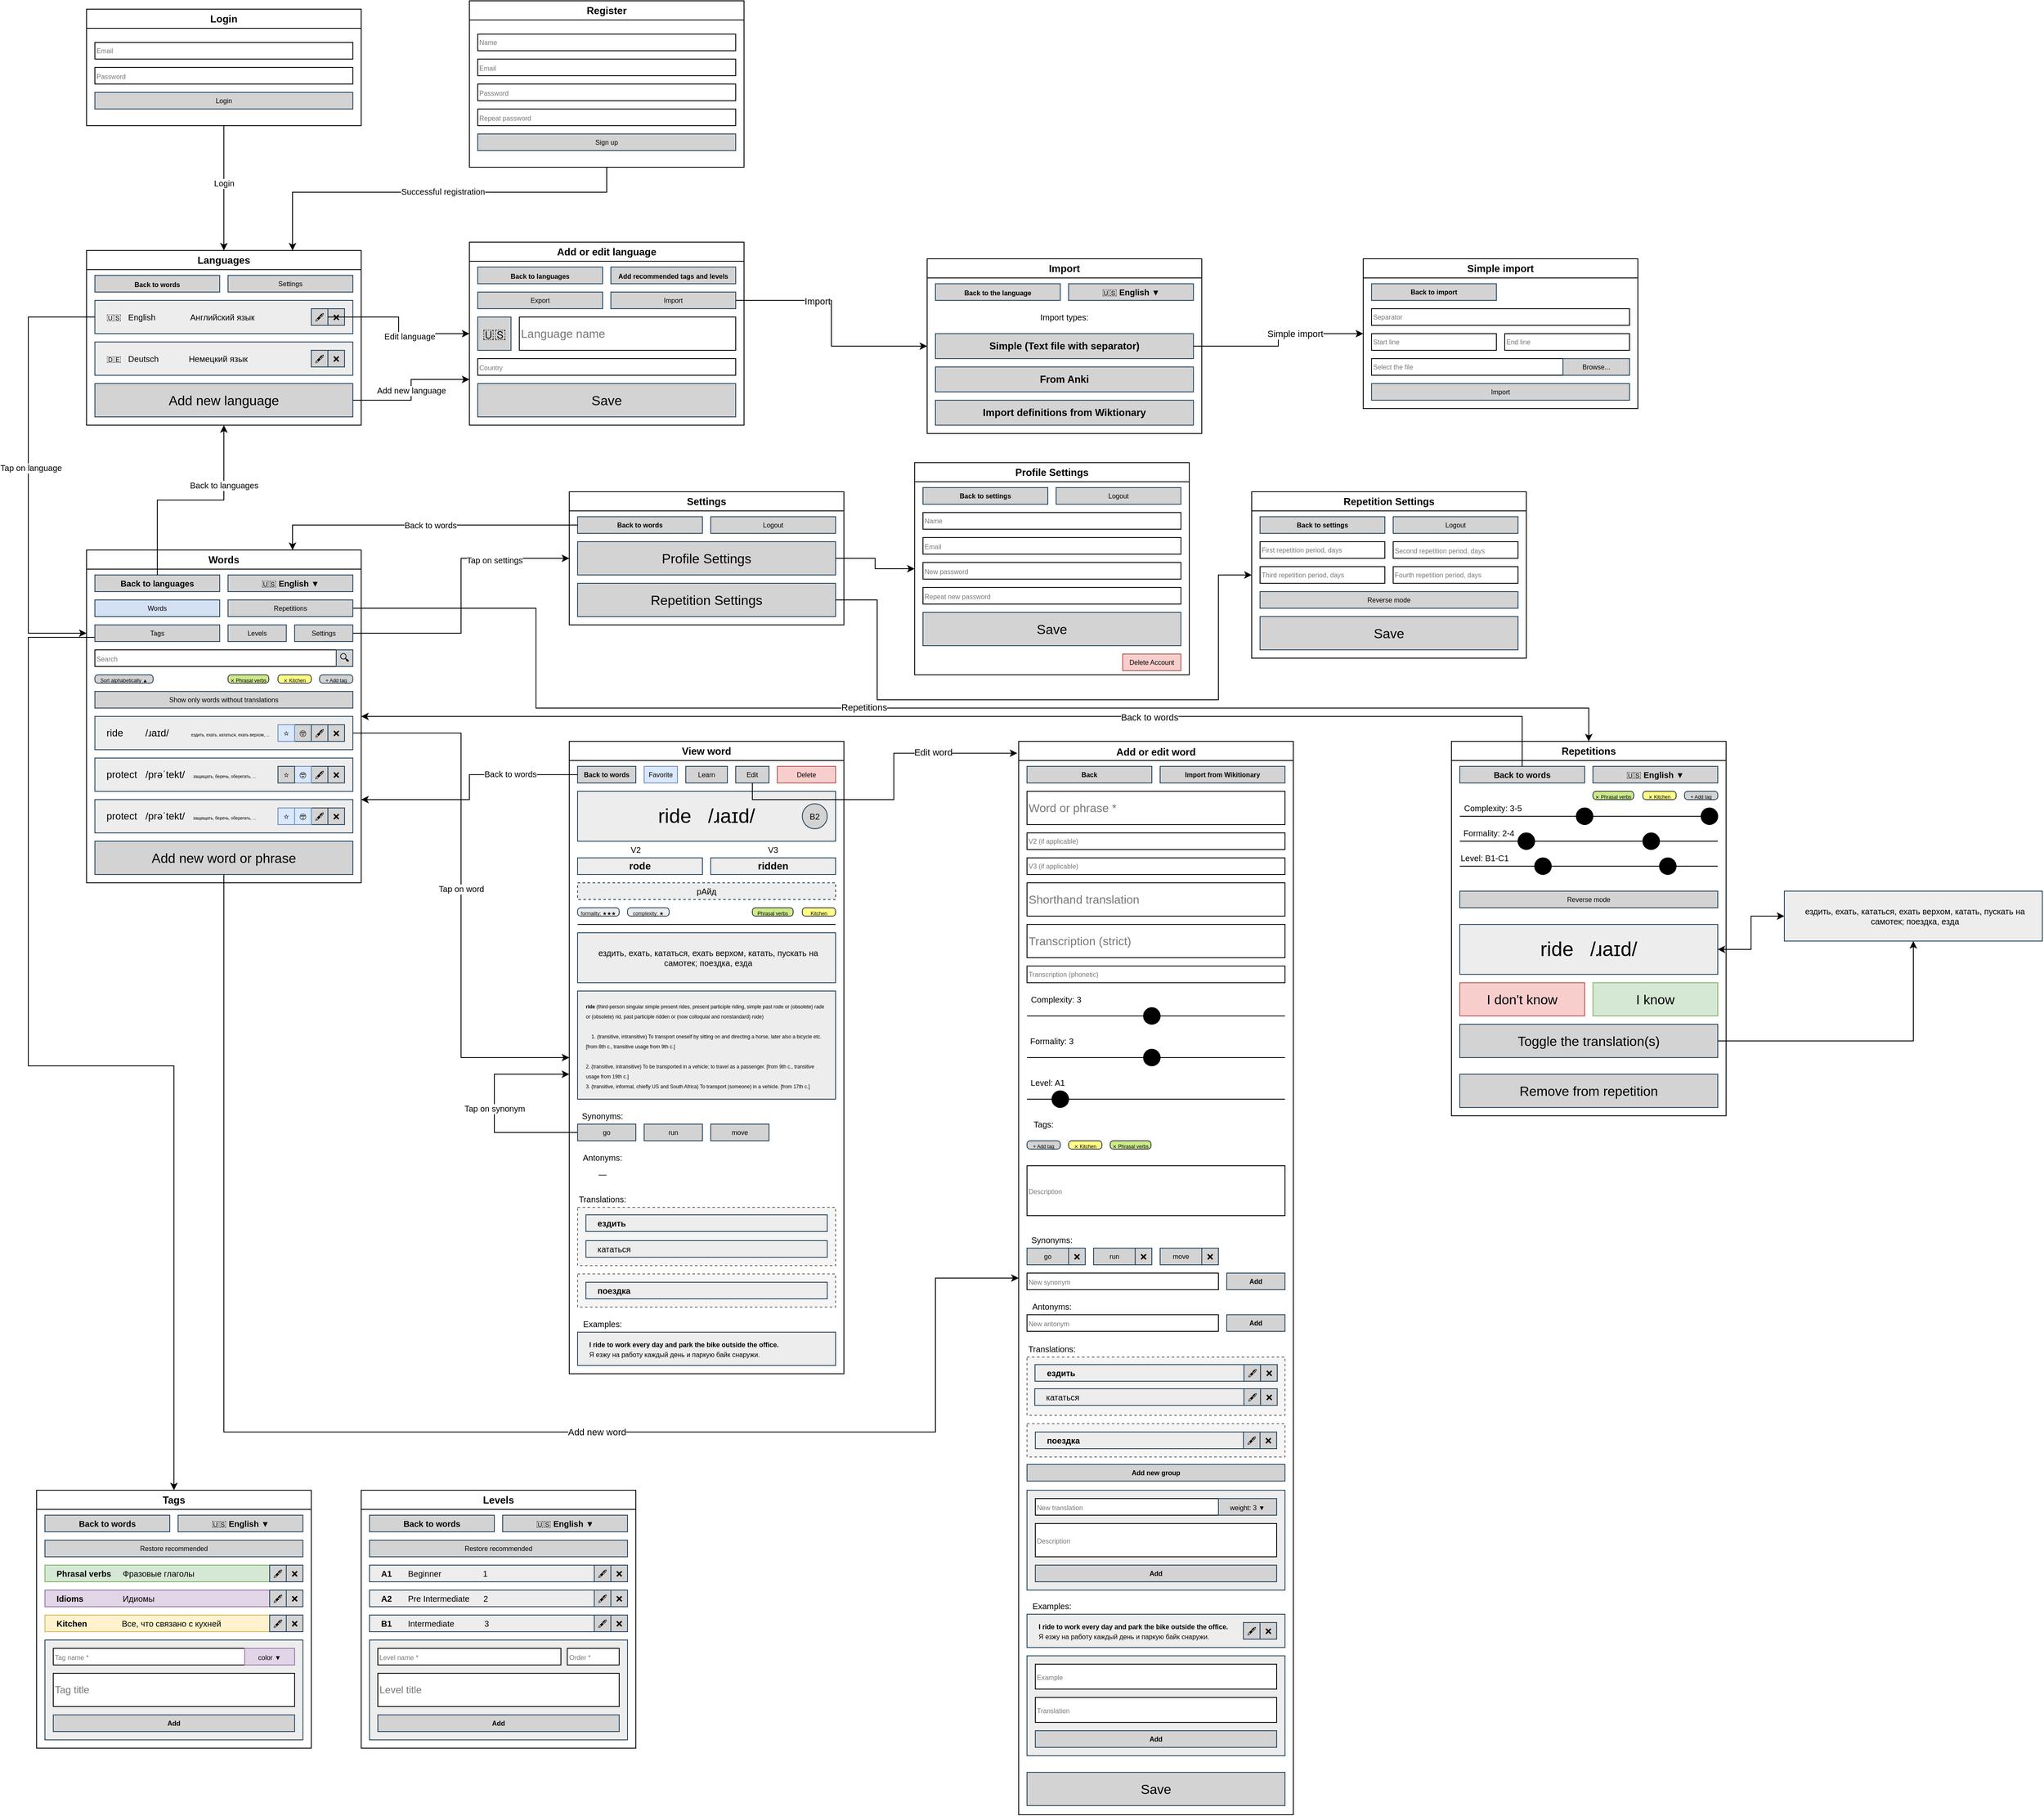 <mxfile version="25.0.2">
  <diagram name="Страница — 1" id="NrxR4TeOd-6X78pB-Cg5">
    <mxGraphModel dx="650" dy="1570" grid="1" gridSize="10" guides="1" tooltips="1" connect="1" arrows="1" fold="1" page="1" pageScale="1" pageWidth="827" pageHeight="1169" math="0" shadow="0">
      <root>
        <mxCell id="0" />
        <mxCell id="1" parent="0" />
        <mxCell id="R7aJom6-th3FSV7RTbT--166" value="" style="edgeStyle=orthogonalEdgeStyle;rounded=0;orthogonalLoop=1;jettySize=auto;html=1;entryX=0.5;entryY=0;entryDx=0;entryDy=0;exitX=0;exitY=0.75;exitDx=0;exitDy=0;" parent="1" source="zhMypGlebCdB0ZuqokLC-21" target="R7aJom6-th3FSV7RTbT--130" edge="1">
          <mxGeometry relative="1" as="geometry">
            <Array as="points">
              <mxPoint x="50" y="295" />
              <mxPoint x="50" y="810" />
              <mxPoint x="225" y="810" />
            </Array>
          </mxGeometry>
        </mxCell>
        <mxCell id="zhMypGlebCdB0ZuqokLC-3" value="&lt;div&gt;Words&lt;/div&gt;" style="swimlane;whiteSpace=wrap;html=1;spacingLeft=0;" parent="1" vertex="1">
          <mxGeometry x="120" y="190" width="330" height="400" as="geometry">
            <mxRectangle x="190" y="30" width="70" height="30" as="alternateBounds" />
          </mxGeometry>
        </mxCell>
        <mxCell id="zhMypGlebCdB0ZuqokLC-1" value="🇺🇸 &lt;b&gt;English&lt;/b&gt; ▼" style="rounded=0;whiteSpace=wrap;html=1;fontSize=10;fillColor=#D3D3D3;strokeColor=#23445d;" parent="zhMypGlebCdB0ZuqokLC-3" vertex="1">
          <mxGeometry x="170" y="30" width="150" height="20" as="geometry" />
        </mxCell>
        <mxCell id="zhMypGlebCdB0ZuqokLC-17" value="Words" style="rounded=0;whiteSpace=wrap;html=1;fontSize=8;fillColor=#D4E1F5;strokeColor=#23445d;" parent="zhMypGlebCdB0ZuqokLC-3" vertex="1">
          <mxGeometry x="10" y="60" width="150" height="20" as="geometry" />
        </mxCell>
        <mxCell id="zhMypGlebCdB0ZuqokLC-18" value="Repetitions" style="rounded=0;whiteSpace=wrap;html=1;fontSize=8;fillColor=#D3D3D3;strokeColor=#23445d;" parent="zhMypGlebCdB0ZuqokLC-3" vertex="1">
          <mxGeometry x="170" y="60" width="150" height="20" as="geometry" />
        </mxCell>
        <mxCell id="zhMypGlebCdB0ZuqokLC-21" value="Tags" style="rounded=0;whiteSpace=wrap;html=1;fontSize=8;fillColor=#D3D3D3;strokeColor=#23445d;" parent="zhMypGlebCdB0ZuqokLC-3" vertex="1">
          <mxGeometry x="10" y="90" width="150" height="20" as="geometry" />
        </mxCell>
        <mxCell id="zhMypGlebCdB0ZuqokLC-23" value="Levels" style="rounded=0;whiteSpace=wrap;html=1;fontSize=8;fillColor=#D3D3D3;strokeColor=#23445d;" parent="zhMypGlebCdB0ZuqokLC-3" vertex="1">
          <mxGeometry x="170" y="90" width="70" height="20" as="geometry" />
        </mxCell>
        <mxCell id="zhMypGlebCdB0ZuqokLC-24" value="Settings" style="rounded=0;whiteSpace=wrap;html=1;fontSize=8;fillColor=#D3D3D3;strokeColor=#23445d;" parent="zhMypGlebCdB0ZuqokLC-3" vertex="1">
          <mxGeometry x="250" y="90" width="70" height="20" as="geometry" />
        </mxCell>
        <mxCell id="zhMypGlebCdB0ZuqokLC-27" value="&lt;font style=&quot;font-size: 6px;&quot;&gt;Sort alphabetically&lt;font&gt; ▲&lt;/font&gt;&lt;/font&gt;" style="rounded=1;whiteSpace=wrap;html=1;arcSize=37;verticalAlign=middle;horizontal=1;fillColor=#D3D3D3;strokeColor=#23445d;" parent="zhMypGlebCdB0ZuqokLC-3" vertex="1">
          <mxGeometry x="10" y="150" width="70" height="10" as="geometry" />
        </mxCell>
        <mxCell id="zhMypGlebCdB0ZuqokLC-31" value="&lt;font style=&quot;font-size: 6px;&quot;&gt;+ Add tag&lt;br&gt;&lt;/font&gt;" style="rounded=1;whiteSpace=wrap;html=1;arcSize=37;verticalAlign=middle;horizontal=1;fillColor=#D3D3D3;strokeColor=#23445d;" parent="zhMypGlebCdB0ZuqokLC-3" vertex="1">
          <mxGeometry x="280" y="150" width="40" height="10" as="geometry" />
        </mxCell>
        <mxCell id="zhMypGlebCdB0ZuqokLC-49" value="&lt;font style=&quot;font-size: 6px;&quot;&gt;⨯ Kitchen&lt;/font&gt;" style="rounded=1;whiteSpace=wrap;html=1;arcSize=37;verticalAlign=middle;horizontal=1;fillColor=#ffff88;strokeColor=#36393d;" parent="zhMypGlebCdB0ZuqokLC-3" vertex="1">
          <mxGeometry x="230" y="150" width="40" height="10" as="geometry" />
        </mxCell>
        <mxCell id="zhMypGlebCdB0ZuqokLC-51" value="" style="group" parent="zhMypGlebCdB0ZuqokLC-3" vertex="1" connectable="0">
          <mxGeometry x="10" y="120" width="310" height="20" as="geometry" />
        </mxCell>
        <mxCell id="zhMypGlebCdB0ZuqokLC-25" value="&lt;div align=&quot;left&quot;&gt;&lt;font color=&quot;#777777&quot; style=&quot;font-size: 8px;&quot;&gt;Search&lt;/font&gt;&lt;/div&gt;" style="rounded=0;whiteSpace=wrap;html=1;align=left;" parent="zhMypGlebCdB0ZuqokLC-51" vertex="1">
          <mxGeometry width="310" height="20" as="geometry" />
        </mxCell>
        <mxCell id="zhMypGlebCdB0ZuqokLC-26" value="&lt;span&gt;&lt;/span&gt;&lt;span&gt;&lt;/span&gt;&lt;span style=&quot;white-space:pre-wrap;&quot;&gt;🔍&lt;/span&gt;" style="whiteSpace=wrap;html=1;aspect=fixed;verticalAlign=middle;fillColor=#D3D3D3;strokeColor=#23445d;" parent="zhMypGlebCdB0ZuqokLC-51" vertex="1">
          <mxGeometry x="290" width="20" height="20" as="geometry" />
        </mxCell>
        <mxCell id="zhMypGlebCdB0ZuqokLC-52" value="&lt;font style=&quot;font-size: 6px;&quot;&gt;⨯ &lt;/font&gt;&lt;font style=&quot;font-size: 6px;&quot;&gt;Phrasal verbs&lt;br&gt;&lt;/font&gt;" style="rounded=1;whiteSpace=wrap;html=1;arcSize=37;verticalAlign=middle;horizontal=1;fillColor=#cdeb8b;strokeColor=#36393d;" parent="zhMypGlebCdB0ZuqokLC-3" vertex="1">
          <mxGeometry x="170" y="150" width="49" height="10" as="geometry" />
        </mxCell>
        <mxCell id="zhMypGlebCdB0ZuqokLC-57" value="" style="group;fillColor=#dae8fc;strokeColor=#6c8ebf;" parent="zhMypGlebCdB0ZuqokLC-3" vertex="1" connectable="0">
          <mxGeometry x="10" y="200" width="310" height="40" as="geometry" />
        </mxCell>
        <mxCell id="zhMypGlebCdB0ZuqokLC-54" value="&lt;span&gt;&lt;/span&gt;&lt;span&gt;&lt;/span&gt;&lt;font style=&quot;font-size: 12px;&quot;&gt;&lt;span style=&quot;white-space:pre-wrap;&quot;&gt;ride        /ɹaɪd/&lt;/span&gt;&lt;span style=&quot;white-space:pre-wrap;&quot;&gt;   &lt;/span&gt;&lt;/font&gt;&lt;font&gt;&lt;span&gt;&lt;/span&gt;&lt;font style=&quot;font-size: 5px;&quot;&gt;&lt;span&gt;&lt;/span&gt;&lt;span style=&quot;white-space:pre-wrap;&quot;&gt;&lt;font&gt;            ездить, ехать, кататься, ехать верхом, ...&lt;/font&gt;&lt;/span&gt;&lt;/font&gt;&lt;/font&gt;" style="rounded=0;whiteSpace=wrap;html=1;strokeColor=#23445d;align=left;verticalAlign=middle;fontFamily=Helvetica;fontSize=10;fontColor=default;fillColor=#EDEDED;textShadow=0;spacingLeft=12;" parent="zhMypGlebCdB0ZuqokLC-57" vertex="1">
          <mxGeometry width="310" height="40" as="geometry" />
        </mxCell>
        <mxCell id="zhMypGlebCdB0ZuqokLC-55" value="🖋" style="whiteSpace=wrap;html=1;aspect=fixed;rounded=0;strokeColor=#23445d;align=center;verticalAlign=middle;fontFamily=Helvetica;fontSize=10;fontColor=default;fillColor=#D3D3D3;" parent="zhMypGlebCdB0ZuqokLC-57" vertex="1">
          <mxGeometry x="260" y="10" width="20" height="20" as="geometry" />
        </mxCell>
        <mxCell id="zhMypGlebCdB0ZuqokLC-56" value="❌" style="whiteSpace=wrap;html=1;aspect=fixed;rounded=0;strokeColor=#23445d;align=center;verticalAlign=middle;fontFamily=Helvetica;fontSize=10;fontColor=default;fillColor=#D3D3D3;" parent="zhMypGlebCdB0ZuqokLC-57" vertex="1">
          <mxGeometry x="280" y="10" width="20" height="20" as="geometry" />
        </mxCell>
        <mxCell id="4uJfXbpkzKbmVxYwKzzA-80" value="🤓" style="whiteSpace=wrap;html=1;aspect=fixed;rounded=0;strokeColor=#23445d;align=center;verticalAlign=middle;fontFamily=Helvetica;fontSize=10;fontColor=default;fillColor=#D3D3D3;" parent="zhMypGlebCdB0ZuqokLC-57" vertex="1">
          <mxGeometry x="240" y="10" width="20" height="20" as="geometry" />
        </mxCell>
        <mxCell id="4uJfXbpkzKbmVxYwKzzA-170" value="⭐" style="whiteSpace=wrap;html=1;aspect=fixed;rounded=0;strokeColor=#6c8ebf;align=center;verticalAlign=middle;fontFamily=Helvetica;fontSize=10;fillColor=#dae8fc;" parent="zhMypGlebCdB0ZuqokLC-57" vertex="1">
          <mxGeometry x="220" y="10" width="20" height="20" as="geometry" />
        </mxCell>
        <mxCell id="zhMypGlebCdB0ZuqokLC-58" value="" style="group" parent="zhMypGlebCdB0ZuqokLC-3" vertex="1" connectable="0">
          <mxGeometry x="10" y="250" width="310" height="40" as="geometry" />
        </mxCell>
        <mxCell id="zhMypGlebCdB0ZuqokLC-59" value="&lt;span&gt;&lt;/span&gt;&lt;span&gt;&lt;/span&gt;&lt;font style=&quot;font-size: 12px;&quot;&gt;&lt;span style=&quot;white-space:pre-wrap;&quot;&gt;protect   &lt;/span&gt;&lt;span&gt;&lt;/span&gt;&lt;span&gt;&lt;/span&gt;&lt;span style=&quot;white-space:pre-wrap;&quot;&gt;/prəˈtekt/   &lt;/span&gt;&lt;/font&gt;&lt;span&gt;&lt;/span&gt;&lt;span&gt;&lt;/span&gt;&lt;span style=&quot;white-space:pre-wrap;&quot;&gt;&lt;font style=&quot;font-size: 5px;&quot;&gt;защищать, беречь, оберегать, ...&lt;/font&gt;&lt;/span&gt;" style="rounded=0;whiteSpace=wrap;html=1;strokeColor=#23445d;align=left;verticalAlign=middle;fontFamily=Helvetica;fontSize=10;fontColor=default;fillColor=#EDEDED;textShadow=0;spacingLeft=12;" parent="zhMypGlebCdB0ZuqokLC-58" vertex="1">
          <mxGeometry width="310" height="40" as="geometry" />
        </mxCell>
        <mxCell id="zhMypGlebCdB0ZuqokLC-60" value="🖋" style="whiteSpace=wrap;html=1;aspect=fixed;rounded=0;strokeColor=#23445d;align=center;verticalAlign=middle;fontFamily=Helvetica;fontSize=10;fontColor=default;fillColor=#D3D3D3;" parent="zhMypGlebCdB0ZuqokLC-58" vertex="1">
          <mxGeometry x="260" y="10" width="20" height="20" as="geometry" />
        </mxCell>
        <mxCell id="zhMypGlebCdB0ZuqokLC-61" value="❌" style="whiteSpace=wrap;html=1;aspect=fixed;rounded=0;strokeColor=#23445d;align=center;verticalAlign=middle;fontFamily=Helvetica;fontSize=10;fontColor=default;fillColor=#D3D3D3;" parent="zhMypGlebCdB0ZuqokLC-58" vertex="1">
          <mxGeometry x="280" y="10" width="20" height="20" as="geometry" />
        </mxCell>
        <mxCell id="4uJfXbpkzKbmVxYwKzzA-88" value="🤓" style="whiteSpace=wrap;html=1;aspect=fixed;rounded=0;strokeColor=#6c8ebf;align=center;verticalAlign=middle;fontFamily=Helvetica;fontSize=10;fillColor=#dae8fc;" parent="zhMypGlebCdB0ZuqokLC-58" vertex="1">
          <mxGeometry x="240" y="10" width="20" height="20" as="geometry" />
        </mxCell>
        <mxCell id="4uJfXbpkzKbmVxYwKzzA-177" value="⭐" style="whiteSpace=wrap;html=1;aspect=fixed;rounded=0;strokeColor=#23445d;align=center;verticalAlign=middle;fontFamily=Helvetica;fontSize=10;fontColor=default;fillColor=#D3D3D3;" parent="zhMypGlebCdB0ZuqokLC-58" vertex="1">
          <mxGeometry x="220" y="10" width="20" height="20" as="geometry" />
        </mxCell>
        <mxCell id="zhMypGlebCdB0ZuqokLC-62" value="" style="group" parent="zhMypGlebCdB0ZuqokLC-3" vertex="1" connectable="0">
          <mxGeometry x="10" y="300" width="310" height="40" as="geometry" />
        </mxCell>
        <mxCell id="zhMypGlebCdB0ZuqokLC-63" value="&lt;span&gt;&lt;/span&gt;&lt;span&gt;&lt;/span&gt;&lt;font style=&quot;font-size: 12px;&quot;&gt;&lt;span style=&quot;white-space:pre-wrap;&quot;&gt;protect   &lt;/span&gt;&lt;span&gt;&lt;/span&gt;&lt;span&gt;&lt;/span&gt;&lt;span style=&quot;white-space:pre-wrap;&quot;&gt;/prəˈtekt/   &lt;/span&gt;&lt;/font&gt;&lt;span&gt;&lt;/span&gt;&lt;span&gt;&lt;/span&gt;&lt;span style=&quot;white-space:pre-wrap;&quot;&gt;&lt;font style=&quot;font-size: 5px;&quot;&gt;защищать, беречь, оберегать, ...&lt;/font&gt;&lt;/span&gt;" style="rounded=0;whiteSpace=wrap;html=1;strokeColor=#23445d;align=left;verticalAlign=middle;fontFamily=Helvetica;fontSize=10;fontColor=default;fillColor=#EDEDED;textShadow=0;spacingLeft=12;" parent="zhMypGlebCdB0ZuqokLC-62" vertex="1">
          <mxGeometry width="310" height="40" as="geometry" />
        </mxCell>
        <mxCell id="zhMypGlebCdB0ZuqokLC-64" value="🖋" style="whiteSpace=wrap;html=1;aspect=fixed;rounded=0;strokeColor=#23445d;align=center;verticalAlign=middle;fontFamily=Helvetica;fontSize=10;fontColor=default;fillColor=#D3D3D3;" parent="zhMypGlebCdB0ZuqokLC-62" vertex="1">
          <mxGeometry x="260" y="10" width="20" height="20" as="geometry" />
        </mxCell>
        <mxCell id="zhMypGlebCdB0ZuqokLC-65" value="❌" style="whiteSpace=wrap;html=1;aspect=fixed;rounded=0;strokeColor=#23445d;align=center;verticalAlign=middle;fontFamily=Helvetica;fontSize=10;fontColor=default;fillColor=#D3D3D3;" parent="zhMypGlebCdB0ZuqokLC-62" vertex="1">
          <mxGeometry x="280" y="10" width="20" height="20" as="geometry" />
        </mxCell>
        <mxCell id="4uJfXbpkzKbmVxYwKzzA-89" value="🤓" style="whiteSpace=wrap;html=1;aspect=fixed;rounded=0;strokeColor=#6c8ebf;align=center;verticalAlign=middle;fontFamily=Helvetica;fontSize=10;fillColor=#dae8fc;" parent="zhMypGlebCdB0ZuqokLC-62" vertex="1">
          <mxGeometry x="240" y="10" width="20" height="20" as="geometry" />
        </mxCell>
        <mxCell id="4uJfXbpkzKbmVxYwKzzA-178" value="⭐" style="whiteSpace=wrap;html=1;aspect=fixed;rounded=0;strokeColor=#6c8ebf;align=center;verticalAlign=middle;fontFamily=Helvetica;fontSize=10;fillColor=#dae8fc;" parent="zhMypGlebCdB0ZuqokLC-62" vertex="1">
          <mxGeometry x="220" y="10" width="20" height="20" as="geometry" />
        </mxCell>
        <mxCell id="zhMypGlebCdB0ZuqokLC-66" value="Add new word or phrase" style="rounded=0;whiteSpace=wrap;html=1;fontSize=16;fillColor=#D3D3D3;strokeColor=#23445d;" parent="zhMypGlebCdB0ZuqokLC-3" vertex="1">
          <mxGeometry x="10" y="350" width="310" height="40" as="geometry" />
        </mxCell>
        <mxCell id="4uJfXbpkzKbmVxYwKzzA-58" value="&lt;b&gt;Back to languages&lt;br&gt;&lt;/b&gt;" style="rounded=0;whiteSpace=wrap;html=1;fontSize=10;fillColor=#D3D3D3;strokeColor=#23445d;" parent="zhMypGlebCdB0ZuqokLC-3" vertex="1">
          <mxGeometry x="10" y="30" width="150" height="20" as="geometry" />
        </mxCell>
        <mxCell id="R7aJom6-th3FSV7RTbT--112" value="Show only words without translations" style="rounded=0;whiteSpace=wrap;html=1;fontSize=8;fillColor=#D3D3D3;strokeColor=#23445d;" parent="zhMypGlebCdB0ZuqokLC-3" vertex="1">
          <mxGeometry x="10" y="170" width="310" height="20" as="geometry" />
        </mxCell>
        <mxCell id="zhMypGlebCdB0ZuqokLC-103" value="" style="edgeStyle=orthogonalEdgeStyle;rounded=0;orthogonalLoop=1;jettySize=auto;html=1;fontFamily=Helvetica;fontSize=10;fontColor=default;entryX=0.5;entryY=0;entryDx=0;entryDy=0;" parent="1" source="zhMypGlebCdB0ZuqokLC-69" target="4uJfXbpkzKbmVxYwKzzA-82" edge="1">
          <mxGeometry relative="1" as="geometry">
            <mxPoint x="-605" y="60" as="targetPoint" />
          </mxGeometry>
        </mxCell>
        <mxCell id="zhMypGlebCdB0ZuqokLC-104" value="Login" style="edgeLabel;html=1;align=center;verticalAlign=middle;resizable=0;points=[];rounded=0;strokeColor=#23445d;fontFamily=Helvetica;fontSize=10;fontColor=default;fillColor=#D3D3D3;" parent="zhMypGlebCdB0ZuqokLC-103" vertex="1" connectable="0">
          <mxGeometry x="-0.26" relative="1" as="geometry">
            <mxPoint y="13" as="offset" />
          </mxGeometry>
        </mxCell>
        <mxCell id="zhMypGlebCdB0ZuqokLC-69" value="Login" style="swimlane;whiteSpace=wrap;html=1;spacingLeft=0;" parent="1" vertex="1">
          <mxGeometry x="120" y="-460" width="330" height="140" as="geometry">
            <mxRectangle x="190" y="30" width="70" height="30" as="alternateBounds" />
          </mxGeometry>
        </mxCell>
        <mxCell id="zhMypGlebCdB0ZuqokLC-77" value="Login" style="rounded=0;whiteSpace=wrap;html=1;fontSize=8;fillColor=#D3D3D3;strokeColor=#23445d;" parent="zhMypGlebCdB0ZuqokLC-69" vertex="1">
          <mxGeometry x="10" y="100" width="310" height="20" as="geometry" />
        </mxCell>
        <mxCell id="zhMypGlebCdB0ZuqokLC-82" value="" style="group;fontColor=#777777;fontSize=8;verticalAlign=middle;" parent="zhMypGlebCdB0ZuqokLC-69" vertex="1" connectable="0">
          <mxGeometry x="10" y="40" width="310" height="20" as="geometry" />
        </mxCell>
        <mxCell id="zhMypGlebCdB0ZuqokLC-83" value="&lt;font color=&quot;#777777&quot;&gt;Email&lt;/font&gt;" style="rounded=0;whiteSpace=wrap;html=1;align=left;fontSize=8;" parent="zhMypGlebCdB0ZuqokLC-82" vertex="1">
          <mxGeometry width="310" height="20" as="geometry" />
        </mxCell>
        <mxCell id="zhMypGlebCdB0ZuqokLC-100" value="" style="group;fontColor=#777777;fontSize=8;verticalAlign=middle;" parent="zhMypGlebCdB0ZuqokLC-69" vertex="1" connectable="0">
          <mxGeometry x="10" y="70" width="310" height="20" as="geometry" />
        </mxCell>
        <mxCell id="zhMypGlebCdB0ZuqokLC-101" value="&lt;font style=&quot;font-size: 8px;&quot; color=&quot;#777777&quot;&gt;Password&lt;/font&gt;" style="rounded=0;whiteSpace=wrap;html=1;align=left;" parent="zhMypGlebCdB0ZuqokLC-100" vertex="1">
          <mxGeometry width="310" height="20" as="geometry" />
        </mxCell>
        <mxCell id="4uJfXbpkzKbmVxYwKzzA-1" value="" style="edgeStyle=orthogonalEdgeStyle;rounded=0;orthogonalLoop=1;jettySize=auto;html=1;fontFamily=Helvetica;fontSize=10;fontColor=default;entryX=0.75;entryY=0;entryDx=0;entryDy=0;" parent="1" source="zhMypGlebCdB0ZuqokLC-105" target="4uJfXbpkzKbmVxYwKzzA-82" edge="1">
          <mxGeometry relative="1" as="geometry">
            <mxPoint x="-320" as="targetPoint" />
            <Array as="points">
              <mxPoint x="745" y="-240" />
              <mxPoint x="368" y="-240" />
            </Array>
          </mxGeometry>
        </mxCell>
        <mxCell id="4uJfXbpkzKbmVxYwKzzA-3" value="Successful registration" style="edgeLabel;html=1;align=center;verticalAlign=middle;resizable=0;points=[];rounded=0;strokeColor=#23445d;fontFamily=Helvetica;fontSize=10;fontColor=default;fillColor=#D3D3D3;" parent="4uJfXbpkzKbmVxYwKzzA-1" connectable="0" vertex="1">
          <mxGeometry x="-0.047" y="-1" relative="1" as="geometry">
            <mxPoint as="offset" />
          </mxGeometry>
        </mxCell>
        <mxCell id="zhMypGlebCdB0ZuqokLC-105" value="Register" style="swimlane;whiteSpace=wrap;html=1;spacingLeft=0;" parent="1" vertex="1">
          <mxGeometry x="580" y="-470" width="330" height="200" as="geometry">
            <mxRectangle x="190" y="30" width="70" height="30" as="alternateBounds" />
          </mxGeometry>
        </mxCell>
        <mxCell id="zhMypGlebCdB0ZuqokLC-106" value="Sign up" style="rounded=0;whiteSpace=wrap;html=1;fontSize=8;fillColor=#D3D3D3;strokeColor=#23445d;" parent="zhMypGlebCdB0ZuqokLC-105" vertex="1">
          <mxGeometry x="10" y="160" width="310" height="20" as="geometry" />
        </mxCell>
        <mxCell id="zhMypGlebCdB0ZuqokLC-107" value="" style="group;fontColor=#777777;fontSize=8;verticalAlign=middle;" parent="zhMypGlebCdB0ZuqokLC-105" vertex="1" connectable="0">
          <mxGeometry x="10" y="40" width="310" height="20" as="geometry" />
        </mxCell>
        <mxCell id="zhMypGlebCdB0ZuqokLC-108" value="&lt;font color=&quot;#777777&quot;&gt;Name&lt;/font&gt;" style="rounded=0;whiteSpace=wrap;html=1;align=left;fontSize=8;" parent="zhMypGlebCdB0ZuqokLC-107" vertex="1">
          <mxGeometry width="310" height="20" as="geometry" />
        </mxCell>
        <mxCell id="zhMypGlebCdB0ZuqokLC-109" value="" style="group;fontColor=#777777;fontSize=8;verticalAlign=middle;" parent="zhMypGlebCdB0ZuqokLC-105" vertex="1" connectable="0">
          <mxGeometry x="10" y="70" width="310" height="20" as="geometry" />
        </mxCell>
        <mxCell id="zhMypGlebCdB0ZuqokLC-110" value="&lt;font style=&quot;font-size: 8px;&quot; color=&quot;#777777&quot;&gt;Email&lt;/font&gt;" style="rounded=0;whiteSpace=wrap;html=1;align=left;" parent="zhMypGlebCdB0ZuqokLC-109" vertex="1">
          <mxGeometry width="310" height="20" as="geometry" />
        </mxCell>
        <mxCell id="zhMypGlebCdB0ZuqokLC-111" value="" style="group;fontColor=#777777;fontSize=8;verticalAlign=middle;" parent="zhMypGlebCdB0ZuqokLC-105" vertex="1" connectable="0">
          <mxGeometry x="10" y="100" width="310" height="20" as="geometry" />
        </mxCell>
        <mxCell id="zhMypGlebCdB0ZuqokLC-112" value="&lt;font style=&quot;font-size: 8px;&quot; color=&quot;#777777&quot;&gt;Password&lt;br&gt;&lt;/font&gt;" style="rounded=0;whiteSpace=wrap;html=1;align=left;" parent="zhMypGlebCdB0ZuqokLC-111" vertex="1">
          <mxGeometry width="310" height="20" as="geometry" />
        </mxCell>
        <mxCell id="4uJfXbpkzKbmVxYwKzzA-146" value="" style="group;fontColor=#777777;fontSize=8;verticalAlign=middle;" parent="zhMypGlebCdB0ZuqokLC-105" connectable="0" vertex="1">
          <mxGeometry x="10" y="130" width="310" height="20" as="geometry" />
        </mxCell>
        <mxCell id="4uJfXbpkzKbmVxYwKzzA-147" value="&lt;font style=&quot;font-size: 8px;&quot; color=&quot;#777777&quot;&gt;Repeat password&lt;br&gt;&lt;/font&gt;" style="rounded=0;whiteSpace=wrap;html=1;align=left;" parent="4uJfXbpkzKbmVxYwKzzA-146" vertex="1">
          <mxGeometry width="310" height="20" as="geometry" />
        </mxCell>
        <mxCell id="4uJfXbpkzKbmVxYwKzzA-4" value="&lt;div&gt;View word&lt;/div&gt;" style="swimlane;whiteSpace=wrap;html=1;spacingLeft=0;" parent="1" vertex="1">
          <mxGeometry x="700" y="420" width="330" height="760" as="geometry">
            <mxRectangle x="190" y="30" width="70" height="30" as="alternateBounds" />
          </mxGeometry>
        </mxCell>
        <mxCell id="4uJfXbpkzKbmVxYwKzzA-37" value="&lt;b&gt;Back to words&lt;/b&gt;" style="rounded=0;whiteSpace=wrap;html=1;fontSize=8;fillColor=#D3D3D3;strokeColor=#23445d;" parent="4uJfXbpkzKbmVxYwKzzA-4" vertex="1">
          <mxGeometry x="10" y="30" width="70" height="20" as="geometry" />
        </mxCell>
        <mxCell id="4uJfXbpkzKbmVxYwKzzA-38" value="Delete" style="rounded=0;whiteSpace=wrap;html=1;fontSize=8;fillColor=#f8cecc;strokeColor=#b85450;" parent="4uJfXbpkzKbmVxYwKzzA-4" vertex="1">
          <mxGeometry x="250" y="30" width="70" height="20" as="geometry" />
        </mxCell>
        <mxCell id="4uJfXbpkzKbmVxYwKzzA-39" value="Edit" style="rounded=0;whiteSpace=wrap;html=1;fontSize=8;fillColor=#D3D3D3;strokeColor=#23445d;" parent="4uJfXbpkzKbmVxYwKzzA-4" vertex="1">
          <mxGeometry x="200" y="30" width="40" height="20" as="geometry" />
        </mxCell>
        <mxCell id="4uJfXbpkzKbmVxYwKzzA-41" value="Learn" style="rounded=0;whiteSpace=wrap;html=1;fontSize=8;fillColor=#D3D3D3;strokeColor=#23445d;" parent="4uJfXbpkzKbmVxYwKzzA-4" vertex="1">
          <mxGeometry x="140" y="30" width="50" height="20" as="geometry" />
        </mxCell>
        <mxCell id="4uJfXbpkzKbmVxYwKzzA-44" value="&lt;font style=&quot;font-size: 6px;&quot;&gt;formality: ★★★&lt;br&gt;&lt;/font&gt;" style="rounded=1;whiteSpace=wrap;html=1;arcSize=37;verticalAlign=middle;horizontal=1;fillColor=#EDEDED;strokeColor=#23445d;" parent="4uJfXbpkzKbmVxYwKzzA-4" vertex="1">
          <mxGeometry x="10" y="200" width="50" height="10" as="geometry" />
        </mxCell>
        <mxCell id="4uJfXbpkzKbmVxYwKzzA-45" value="&lt;font style=&quot;font-size: 6px;&quot;&gt;complexity: ★&lt;/font&gt;" style="rounded=1;whiteSpace=wrap;html=1;arcSize=37;verticalAlign=middle;horizontal=1;fillColor=#EDEDED;strokeColor=#23445d;" parent="4uJfXbpkzKbmVxYwKzzA-4" vertex="1">
          <mxGeometry x="70" y="200" width="50" height="10" as="geometry" />
        </mxCell>
        <mxCell id="4uJfXbpkzKbmVxYwKzzA-46" value="&lt;font style=&quot;font-size: 12px;&quot;&gt;&lt;b&gt;rode&lt;/b&gt;&lt;/font&gt;" style="rounded=0;whiteSpace=wrap;html=1;fontSize=8;fillColor=#EDEDED;strokeColor=#23445d;" parent="4uJfXbpkzKbmVxYwKzzA-4" vertex="1">
          <mxGeometry x="10" y="140" width="150" height="20" as="geometry" />
        </mxCell>
        <mxCell id="4uJfXbpkzKbmVxYwKzzA-57" value="&lt;font style=&quot;font-size: 12px;&quot;&gt;&lt;b&gt;ridden&lt;/b&gt;&lt;/font&gt;" style="rounded=0;whiteSpace=wrap;html=1;fontSize=8;fillColor=#EDEDED;strokeColor=#23445d;" parent="4uJfXbpkzKbmVxYwKzzA-4" vertex="1">
          <mxGeometry x="170" y="140" width="150" height="20" as="geometry" />
        </mxCell>
        <mxCell id="4uJfXbpkzKbmVxYwKzzA-59" value="V2" style="text;strokeColor=none;align=center;fillColor=none;html=1;verticalAlign=middle;whiteSpace=wrap;rounded=0;fontFamily=Helvetica;fontSize=10;fontColor=default;" parent="4uJfXbpkzKbmVxYwKzzA-4" vertex="1">
          <mxGeometry x="50" y="120" width="60" height="20" as="geometry" />
        </mxCell>
        <mxCell id="4uJfXbpkzKbmVxYwKzzA-60" value="V3" style="text;strokeColor=none;align=center;fillColor=none;html=1;verticalAlign=middle;whiteSpace=wrap;rounded=0;fontFamily=Helvetica;fontSize=10;fontColor=default;" parent="4uJfXbpkzKbmVxYwKzzA-4" vertex="1">
          <mxGeometry x="215" y="120" width="60" height="20" as="geometry" />
        </mxCell>
        <mxCell id="4uJfXbpkzKbmVxYwKzzA-75" value="" style="group" parent="4uJfXbpkzKbmVxYwKzzA-4" connectable="0" vertex="1">
          <mxGeometry x="10" y="60" width="310" height="60" as="geometry" />
        </mxCell>
        <mxCell id="4uJfXbpkzKbmVxYwKzzA-35" value="&lt;font style=&quot;font-size: 24px;&quot;&gt;&lt;span style=&quot;white-space:pre-wrap;&quot;&gt;ride   &lt;/span&gt;&lt;span&gt;&lt;/span&gt;&lt;span&gt;&lt;/span&gt;&lt;/font&gt;&lt;span class=&quot;IPA&quot;&gt;&lt;font style=&quot;font-size: 24px;&quot;&gt;/ɹaɪd/&lt;/font&gt;&lt;/span&gt;" style="rounded=0;whiteSpace=wrap;html=1;strokeColor=#23445d;align=center;verticalAlign=middle;fontFamily=Helvetica;fontSize=10;fontColor=default;fillColor=#EDEDED;" parent="4uJfXbpkzKbmVxYwKzzA-75" vertex="1">
          <mxGeometry width="310" height="60" as="geometry" />
        </mxCell>
        <mxCell id="4uJfXbpkzKbmVxYwKzzA-43" value="B2" style="ellipse;whiteSpace=wrap;html=1;aspect=fixed;rounded=0;strokeColor=#23445d;align=center;verticalAlign=middle;fontFamily=Helvetica;fontSize=10;fontColor=default;fillColor=#D3D3D3;" parent="4uJfXbpkzKbmVxYwKzzA-75" vertex="1">
          <mxGeometry x="270" y="15" width="30" height="30" as="geometry" />
        </mxCell>
        <mxCell id="4uJfXbpkzKbmVxYwKzzA-81" value="" style="endArrow=none;html=1;rounded=0;fontFamily=Helvetica;fontSize=10;fontColor=default;" parent="4uJfXbpkzKbmVxYwKzzA-4" edge="1">
          <mxGeometry width="50" height="50" relative="1" as="geometry">
            <mxPoint x="10" y="220" as="sourcePoint" />
            <mxPoint x="320" y="220" as="targetPoint" />
          </mxGeometry>
        </mxCell>
        <mxCell id="4uJfXbpkzKbmVxYwKzzA-129" value="&lt;font style=&quot;font-size: 6px;&quot;&gt;Kitchen&lt;/font&gt;" style="rounded=1;whiteSpace=wrap;html=1;arcSize=37;verticalAlign=middle;horizontal=1;fillColor=#ffff88;strokeColor=#36393d;" parent="4uJfXbpkzKbmVxYwKzzA-4" vertex="1">
          <mxGeometry x="280" y="200" width="40" height="10" as="geometry" />
        </mxCell>
        <mxCell id="4uJfXbpkzKbmVxYwKzzA-130" value="&lt;font style=&quot;font-size: 6px;&quot;&gt;Phrasal verbs&lt;br&gt;&lt;/font&gt;" style="rounded=1;whiteSpace=wrap;html=1;arcSize=37;verticalAlign=middle;horizontal=1;fillColor=#cdeb8b;strokeColor=#36393d;" parent="4uJfXbpkzKbmVxYwKzzA-4" vertex="1">
          <mxGeometry x="220" y="200" width="49" height="10" as="geometry" />
        </mxCell>
        <mxCell id="4uJfXbpkzKbmVxYwKzzA-160" value="" style="group;spacing=2;spacingTop=0;spacingLeft=0;spacingBottom=0;labelBackgroundColor=none;spacingRight=0;" parent="4uJfXbpkzKbmVxYwKzzA-4" connectable="0" vertex="1">
          <mxGeometry x="10" y="230" width="310" height="60" as="geometry" />
        </mxCell>
        <mxCell id="4uJfXbpkzKbmVxYwKzzA-161" value="ездить, ехать, кататься, ехать верхом, катать, пускать на самотек; поездка, езда" style="rounded=0;whiteSpace=wrap;html=1;strokeColor=#23445d;align=center;verticalAlign=middle;fontFamily=Helvetica;fontSize=10;fontColor=default;fillColor=#EDEDED;spacingLeft=4;" parent="4uJfXbpkzKbmVxYwKzzA-160" vertex="1">
          <mxGeometry width="310" height="60" as="geometry" />
        </mxCell>
        <mxCell id="4uJfXbpkzKbmVxYwKzzA-164" value="" style="group;spacing=2;spacingTop=0;spacingLeft=0;spacingBottom=0;labelBackgroundColor=none;spacingRight=0;" parent="4uJfXbpkzKbmVxYwKzzA-4" connectable="0" vertex="1">
          <mxGeometry x="10" y="300" width="310" height="130" as="geometry" />
        </mxCell>
        <mxCell id="4uJfXbpkzKbmVxYwKzzA-165" value="&lt;div align=&quot;left&quot;&gt;&lt;font style=&quot;font-size: 6px; line-height: 100%;&quot;&gt;&lt;b&gt;ride&lt;/b&gt; (third-person singular simple present rides, present participle riding, simple past rode or (obsolete) rade or (obsolete) rid, past participle ridden or (now colloquial and nonstandard) rode)&lt;/font&gt;&lt;br&gt;&lt;br&gt;&lt;font style=&quot;font-size: 6px; line-height: 100%;&quot;&gt;&amp;nbsp;&amp;nbsp;&amp;nbsp; 1. (transitive, intransitive) To transport oneself by sitting on and directing a horse, later also a bicycle etc. [from 8th c., transitive usage from 9th c.] &lt;/font&gt;&lt;br&gt;&lt;br&gt;&lt;font style=&quot;font-size: 6px; line-height: 100%;&quot;&gt;2. (transitive, intransitive) To be transported in a vehicle; to travel as a passenger. [from 9th c., transitive usage from 19th c.]&lt;/font&gt;&lt;br&gt;&lt;font style=&quot;font-size: 6px; line-height: 100%;&quot;&gt;3. (transitive, informal, chiefly US and South Africa) To transport (someone) in a vehicle. [from 17th c.]&lt;/font&gt;&lt;br&gt;&lt;/div&gt;" style="rounded=0;whiteSpace=wrap;html=1;strokeColor=#23445d;align=left;verticalAlign=middle;fontFamily=Helvetica;fontSize=10;fontColor=default;fillColor=#EDEDED;spacingLeft=8;spacingRight=8;" parent="4uJfXbpkzKbmVxYwKzzA-164" vertex="1">
          <mxGeometry width="310" height="130" as="geometry" />
        </mxCell>
        <mxCell id="4uJfXbpkzKbmVxYwKzzA-166" value="" style="group;" parent="4uJfXbpkzKbmVxYwKzzA-4" connectable="0" vertex="1">
          <mxGeometry x="10" y="170" width="310" height="20" as="geometry" />
        </mxCell>
        <mxCell id="4uJfXbpkzKbmVxYwKzzA-167" value="рАйд" style="rounded=0;whiteSpace=wrap;html=1;strokeColor=#23445d;align=center;verticalAlign=middle;fontFamily=Helvetica;fontSize=10;fontColor=default;fillColor=#EDEDED;dashed=1;" parent="4uJfXbpkzKbmVxYwKzzA-166" vertex="1">
          <mxGeometry width="310" height="20" as="geometry" />
        </mxCell>
        <mxCell id="4uJfXbpkzKbmVxYwKzzA-179" value="Favorite" style="rounded=0;whiteSpace=wrap;html=1;fontSize=8;fillColor=#dae8fc;strokeColor=#6c8ebf;" parent="4uJfXbpkzKbmVxYwKzzA-4" vertex="1">
          <mxGeometry x="90" y="30" width="40" height="20" as="geometry" />
        </mxCell>
        <mxCell id="4uJfXbpkzKbmVxYwKzzA-182" value="Synonyms:" style="text;strokeColor=none;align=center;fillColor=none;html=1;verticalAlign=middle;whiteSpace=wrap;rounded=0;fontFamily=Helvetica;fontSize=10;fontColor=default;" parent="4uJfXbpkzKbmVxYwKzzA-4" vertex="1">
          <mxGeometry x="10" y="440" width="60" height="20" as="geometry" />
        </mxCell>
        <mxCell id="4uJfXbpkzKbmVxYwKzzA-197" value="" style="edgeStyle=orthogonalEdgeStyle;rounded=0;orthogonalLoop=1;jettySize=auto;html=1;fontFamily=Helvetica;fontSize=10;fontColor=default;" parent="4uJfXbpkzKbmVxYwKzzA-4" source="4uJfXbpkzKbmVxYwKzzA-187" edge="1">
          <mxGeometry relative="1" as="geometry">
            <mxPoint y="400" as="targetPoint" />
            <Array as="points">
              <mxPoint x="-90" y="470" />
              <mxPoint x="-90" y="400" />
            </Array>
          </mxGeometry>
        </mxCell>
        <mxCell id="4uJfXbpkzKbmVxYwKzzA-199" value="Tap on synonym" style="edgeLabel;html=1;align=center;verticalAlign=middle;resizable=0;points=[];rounded=0;strokeColor=#23445d;fontFamily=Helvetica;fontSize=10;fontColor=default;fillColor=#D3D3D3;" parent="4uJfXbpkzKbmVxYwKzzA-197" connectable="0" vertex="1">
          <mxGeometry x="0.07" y="1" relative="1" as="geometry">
            <mxPoint x="1" y="10" as="offset" />
          </mxGeometry>
        </mxCell>
        <mxCell id="4uJfXbpkzKbmVxYwKzzA-202" value="" style="group" parent="4uJfXbpkzKbmVxYwKzzA-4" connectable="0" vertex="1">
          <mxGeometry x="10" y="460" width="70" height="20" as="geometry" />
        </mxCell>
        <mxCell id="4uJfXbpkzKbmVxYwKzzA-187" value="go" style="rounded=0;whiteSpace=wrap;html=1;fontSize=8;fillColor=#D3D3D3;strokeColor=#23445d;" parent="4uJfXbpkzKbmVxYwKzzA-202" vertex="1">
          <mxGeometry width="70" height="20" as="geometry" />
        </mxCell>
        <mxCell id="4uJfXbpkzKbmVxYwKzzA-203" value="" style="group" parent="4uJfXbpkzKbmVxYwKzzA-4" connectable="0" vertex="1">
          <mxGeometry x="90" y="460" width="70" height="20" as="geometry" />
        </mxCell>
        <mxCell id="4uJfXbpkzKbmVxYwKzzA-204" value="run" style="rounded=0;whiteSpace=wrap;html=1;fontSize=8;fillColor=#D3D3D3;strokeColor=#23445d;" parent="4uJfXbpkzKbmVxYwKzzA-203" vertex="1">
          <mxGeometry width="70" height="20" as="geometry" />
        </mxCell>
        <mxCell id="4uJfXbpkzKbmVxYwKzzA-206" value="" style="group" parent="4uJfXbpkzKbmVxYwKzzA-4" connectable="0" vertex="1">
          <mxGeometry x="170" y="460" width="70" height="20" as="geometry" />
        </mxCell>
        <mxCell id="4uJfXbpkzKbmVxYwKzzA-207" value="move" style="rounded=0;whiteSpace=wrap;html=1;fontSize=8;fillColor=#D3D3D3;strokeColor=#23445d;" parent="4uJfXbpkzKbmVxYwKzzA-206" vertex="1">
          <mxGeometry width="70" height="20" as="geometry" />
        </mxCell>
        <mxCell id="4uJfXbpkzKbmVxYwKzzA-209" value="Antonyms:" style="text;strokeColor=none;align=center;fillColor=none;html=1;verticalAlign=middle;whiteSpace=wrap;rounded=0;fontFamily=Helvetica;fontSize=10;fontColor=default;" parent="4uJfXbpkzKbmVxYwKzzA-4" vertex="1">
          <mxGeometry x="10" y="490" width="60" height="20" as="geometry" />
        </mxCell>
        <mxCell id="4uJfXbpkzKbmVxYwKzzA-219" value="Translations:" style="text;strokeColor=none;align=center;fillColor=none;html=1;verticalAlign=middle;whiteSpace=wrap;rounded=0;fontFamily=Helvetica;fontSize=10;fontColor=default;" parent="4uJfXbpkzKbmVxYwKzzA-4" vertex="1">
          <mxGeometry x="10" y="540" width="60" height="20" as="geometry" />
        </mxCell>
        <mxCell id="4uJfXbpkzKbmVxYwKzzA-238" value="Examples:" style="text;strokeColor=none;align=center;fillColor=none;html=1;verticalAlign=middle;whiteSpace=wrap;rounded=0;fontFamily=Helvetica;fontSize=10;fontColor=default;" parent="4uJfXbpkzKbmVxYwKzzA-4" vertex="1">
          <mxGeometry x="10" y="690" width="60" height="20" as="geometry" />
        </mxCell>
        <mxCell id="4uJfXbpkzKbmVxYwKzzA-262" value="" style="group;fillColor=#dae8fc;strokeColor=#6c8ebf;" parent="4uJfXbpkzKbmVxYwKzzA-4" connectable="0" vertex="1">
          <mxGeometry x="10" y="710" width="310" height="40" as="geometry" />
        </mxCell>
        <mxCell id="4uJfXbpkzKbmVxYwKzzA-263" value="&lt;div&gt;&lt;b&gt;&lt;font style=&quot;font-size: 8px;&quot;&gt;I ride to work every day and park the bike outside the office.&lt;/font&gt;&lt;/b&gt;&lt;/div&gt;&lt;font style=&quot;font-size: 8px;&quot;&gt;Я езжу на работу каждый день и паркую байк снаружи.&lt;/font&gt;" style="rounded=0;whiteSpace=wrap;html=1;strokeColor=#23445d;align=left;verticalAlign=middle;fontFamily=Helvetica;fontSize=10;fontColor=default;fillColor=#EDEDED;textShadow=0;spacingLeft=12;" parent="4uJfXbpkzKbmVxYwKzzA-262" vertex="1">
          <mxGeometry width="310" height="40" as="geometry" />
        </mxCell>
        <mxCell id="iGdFXAnmN71OqDcdFG7v-3" value="" style="group" vertex="1" connectable="0" parent="4uJfXbpkzKbmVxYwKzzA-4">
          <mxGeometry x="10" y="560" width="310" height="70" as="geometry" />
        </mxCell>
        <mxCell id="iGdFXAnmN71OqDcdFG7v-2" value="" style="rounded=0;whiteSpace=wrap;html=1;fillColor=#f5f5f5;fontColor=#333333;strokeColor=#666666;dashed=1;" vertex="1" parent="iGdFXAnmN71OqDcdFG7v-3">
          <mxGeometry width="310" height="70" as="geometry" />
        </mxCell>
        <mxCell id="4uJfXbpkzKbmVxYwKzzA-213" value="" style="group;fillColor=#dae8fc;strokeColor=#6c8ebf;" parent="iGdFXAnmN71OqDcdFG7v-3" connectable="0" vertex="1">
          <mxGeometry x="10" y="9" width="290" height="20" as="geometry" />
        </mxCell>
        <mxCell id="4uJfXbpkzKbmVxYwKzzA-214" value="&lt;b&gt;ездить&lt;/b&gt;" style="rounded=0;whiteSpace=wrap;html=1;strokeColor=#23445d;align=left;verticalAlign=middle;fontFamily=Helvetica;fontSize=10;fontColor=default;fillColor=#EDEDED;textShadow=0;spacingLeft=12;" parent="4uJfXbpkzKbmVxYwKzzA-213" vertex="1">
          <mxGeometry width="290" height="20" as="geometry" />
        </mxCell>
        <mxCell id="4uJfXbpkzKbmVxYwKzzA-222" value="" style="group;fillColor=#dae8fc;strokeColor=#6c8ebf;" parent="iGdFXAnmN71OqDcdFG7v-3" connectable="0" vertex="1">
          <mxGeometry x="10" y="40" width="290" height="20" as="geometry" />
        </mxCell>
        <mxCell id="4uJfXbpkzKbmVxYwKzzA-223" value="кататься" style="rounded=0;whiteSpace=wrap;html=1;strokeColor=#23445d;align=left;verticalAlign=middle;fontFamily=Helvetica;fontSize=10;fontColor=default;fillColor=#EDEDED;textShadow=0;spacingLeft=12;" parent="4uJfXbpkzKbmVxYwKzzA-222" vertex="1">
          <mxGeometry width="290" height="20" as="geometry" />
        </mxCell>
        <mxCell id="iGdFXAnmN71OqDcdFG7v-4" value="" style="group" vertex="1" connectable="0" parent="4uJfXbpkzKbmVxYwKzzA-4">
          <mxGeometry x="10" y="640" width="310" height="40" as="geometry" />
        </mxCell>
        <mxCell id="iGdFXAnmN71OqDcdFG7v-1" value="" style="rounded=0;whiteSpace=wrap;html=1;fillColor=#f5f5f5;fontColor=#333333;strokeColor=#666666;dashed=1;" vertex="1" parent="iGdFXAnmN71OqDcdFG7v-4">
          <mxGeometry width="310" height="40" as="geometry" />
        </mxCell>
        <mxCell id="4uJfXbpkzKbmVxYwKzzA-228" value="" style="group;fillColor=#dae8fc;strokeColor=#6c8ebf;" parent="iGdFXAnmN71OqDcdFG7v-4" connectable="0" vertex="1">
          <mxGeometry x="10" y="10" width="290" height="20" as="geometry" />
        </mxCell>
        <mxCell id="4uJfXbpkzKbmVxYwKzzA-229" value="&lt;b&gt;поездка&lt;/b&gt;" style="rounded=0;whiteSpace=wrap;html=1;strokeColor=#23445d;align=left;verticalAlign=middle;fontFamily=Helvetica;fontSize=10;fontColor=default;fillColor=#EDEDED;textShadow=0;spacingLeft=12;" parent="4uJfXbpkzKbmVxYwKzzA-228" vertex="1">
          <mxGeometry width="290" height="20" as="geometry" />
        </mxCell>
        <mxCell id="4uJfXbpkzKbmVxYwKzzA-34" value="" style="edgeStyle=orthogonalEdgeStyle;rounded=0;orthogonalLoop=1;jettySize=auto;html=1;fontFamily=Helvetica;fontSize=10;fontColor=default;entryX=0;entryY=0.5;entryDx=0;entryDy=0;" parent="1" source="zhMypGlebCdB0ZuqokLC-54" target="4uJfXbpkzKbmVxYwKzzA-4" edge="1">
          <mxGeometry relative="1" as="geometry">
            <mxPoint x="520" y="380" as="targetPoint" />
          </mxGeometry>
        </mxCell>
        <mxCell id="4uJfXbpkzKbmVxYwKzzA-40" value="Tap on word" style="edgeLabel;html=1;align=center;verticalAlign=middle;resizable=0;points=[];rounded=0;strokeColor=#23445d;fontFamily=Helvetica;fontSize=10;fontColor=default;fillColor=#D3D3D3;" parent="4uJfXbpkzKbmVxYwKzzA-34" connectable="0" vertex="1">
          <mxGeometry x="-0.336" y="3" relative="1" as="geometry">
            <mxPoint x="-3" y="101" as="offset" />
          </mxGeometry>
        </mxCell>
        <mxCell id="R7aJom6-th3FSV7RTbT--85" value="" style="edgeStyle=orthogonalEdgeStyle;rounded=0;orthogonalLoop=1;jettySize=auto;html=1;exitX=1;exitY=0.5;exitDx=0;exitDy=0;" parent="1" source="R7aJom6-th3FSV7RTbT--87" target="R7aJom6-th3FSV7RTbT--73" edge="1">
          <mxGeometry relative="1" as="geometry" />
        </mxCell>
        <mxCell id="4uJfXbpkzKbmVxYwKzzA-61" value="Settings" style="swimlane;whiteSpace=wrap;html=1;spacingLeft=0;" parent="1" vertex="1">
          <mxGeometry x="700" y="120" width="330" height="160" as="geometry">
            <mxRectangle x="190" y="30" width="70" height="30" as="alternateBounds" />
          </mxGeometry>
        </mxCell>
        <mxCell id="4uJfXbpkzKbmVxYwKzzA-74" value="Logout" style="rounded=0;whiteSpace=wrap;html=1;fontSize=8;fillColor=#D3D3D3;strokeColor=#23445d;" parent="4uJfXbpkzKbmVxYwKzzA-61" vertex="1">
          <mxGeometry x="170" y="30" width="150" height="20" as="geometry" />
        </mxCell>
        <mxCell id="4uJfXbpkzKbmVxYwKzzA-169" value="&lt;b&gt;Back to words&lt;/b&gt;" style="rounded=0;whiteSpace=wrap;html=1;fontSize=8;fillColor=#D3D3D3;strokeColor=#23445d;" parent="4uJfXbpkzKbmVxYwKzzA-61" vertex="1">
          <mxGeometry x="10" y="30" width="150" height="20" as="geometry" />
        </mxCell>
        <mxCell id="R7aJom6-th3FSV7RTbT--87" value="Profile Settings" style="rounded=0;whiteSpace=wrap;html=1;fontSize=16;fillColor=#D3D3D3;strokeColor=#23445d;" parent="4uJfXbpkzKbmVxYwKzzA-61" vertex="1">
          <mxGeometry x="10" y="60" width="310" height="40" as="geometry" />
        </mxCell>
        <mxCell id="R7aJom6-th3FSV7RTbT--88" value="Repetition Settings" style="rounded=0;whiteSpace=wrap;html=1;fontSize=16;fillColor=#D3D3D3;strokeColor=#23445d;" parent="4uJfXbpkzKbmVxYwKzzA-61" vertex="1">
          <mxGeometry x="10" y="110" width="310" height="40" as="geometry" />
        </mxCell>
        <mxCell id="4uJfXbpkzKbmVxYwKzzA-82" value="Languages" style="swimlane;whiteSpace=wrap;html=1;spacingLeft=0;" parent="1" vertex="1">
          <mxGeometry x="120" y="-170" width="330" height="210" as="geometry">
            <mxRectangle x="190" y="30" width="70" height="30" as="alternateBounds" />
          </mxGeometry>
        </mxCell>
        <mxCell id="4uJfXbpkzKbmVxYwKzzA-86" value="Settings" style="rounded=0;whiteSpace=wrap;html=1;fontSize=8;fillColor=#D3D3D3;strokeColor=#23445d;" parent="4uJfXbpkzKbmVxYwKzzA-82" vertex="1">
          <mxGeometry x="170" y="30" width="150" height="20" as="geometry" />
        </mxCell>
        <mxCell id="4uJfXbpkzKbmVxYwKzzA-87" value="&lt;font style=&quot;font-size: 8px;&quot;&gt;&lt;b&gt;Back to words&lt;br&gt;&lt;/b&gt;&lt;/font&gt;" style="rounded=0;whiteSpace=wrap;html=1;fontSize=10;fillColor=#D3D3D3;strokeColor=#23445d;" parent="4uJfXbpkzKbmVxYwKzzA-82" vertex="1">
          <mxGeometry x="10" y="30" width="150" height="20" as="geometry" />
        </mxCell>
        <mxCell id="4uJfXbpkzKbmVxYwKzzA-90" value="" style="group" parent="4uJfXbpkzKbmVxYwKzzA-82" connectable="0" vertex="1">
          <mxGeometry x="10" y="60" width="310" height="40" as="geometry" />
        </mxCell>
        <mxCell id="4uJfXbpkzKbmVxYwKzzA-91" value="🇺🇸&amp;nbsp;&amp;nbsp; English&amp;nbsp;&amp;nbsp;&amp;nbsp;&amp;nbsp;&amp;nbsp;&amp;nbsp;&amp;nbsp;&amp;nbsp;&amp;nbsp;&amp;nbsp;&amp;nbsp;&amp;nbsp;&amp;nbsp;&amp;nbsp; Английский язык" style="rounded=0;whiteSpace=wrap;html=1;strokeColor=#23445d;align=left;verticalAlign=middle;fontFamily=Helvetica;fontSize=10;fontColor=default;fillColor=#EDEDED;textShadow=0;spacingLeft=12;" parent="4uJfXbpkzKbmVxYwKzzA-90" vertex="1">
          <mxGeometry width="310" height="40" as="geometry" />
        </mxCell>
        <mxCell id="4uJfXbpkzKbmVxYwKzzA-92" value="🖋" style="whiteSpace=wrap;html=1;aspect=fixed;rounded=0;strokeColor=#23445d;align=center;verticalAlign=middle;fontFamily=Helvetica;fontSize=10;fontColor=default;fillColor=#D3D3D3;" parent="4uJfXbpkzKbmVxYwKzzA-90" vertex="1">
          <mxGeometry x="260" y="10" width="20" height="20" as="geometry" />
        </mxCell>
        <mxCell id="4uJfXbpkzKbmVxYwKzzA-93" value="❌" style="whiteSpace=wrap;html=1;aspect=fixed;rounded=0;strokeColor=#23445d;align=center;verticalAlign=middle;fontFamily=Helvetica;fontSize=10;fontColor=default;fillColor=#D3D3D3;" parent="4uJfXbpkzKbmVxYwKzzA-90" vertex="1">
          <mxGeometry x="280" y="10" width="20" height="20" as="geometry" />
        </mxCell>
        <mxCell id="4uJfXbpkzKbmVxYwKzzA-95" value="Add new language" style="rounded=0;whiteSpace=wrap;html=1;fontSize=16;fillColor=#D3D3D3;strokeColor=#23445d;" parent="4uJfXbpkzKbmVxYwKzzA-82" vertex="1">
          <mxGeometry x="10" y="160" width="310" height="40" as="geometry" />
        </mxCell>
        <mxCell id="4uJfXbpkzKbmVxYwKzzA-96" value="" style="group" parent="4uJfXbpkzKbmVxYwKzzA-82" connectable="0" vertex="1">
          <mxGeometry x="10" y="110" width="310" height="40" as="geometry" />
        </mxCell>
        <mxCell id="4uJfXbpkzKbmVxYwKzzA-97" value="🇩🇪&amp;nbsp;&amp;nbsp; Deutsch&amp;nbsp;&amp;nbsp;&amp;nbsp;&amp;nbsp;&amp;nbsp;&amp;nbsp;&amp;nbsp;&amp;nbsp;&amp;nbsp;&amp;nbsp;&amp;nbsp;&amp;nbsp; Немецкий язык" style="rounded=0;whiteSpace=wrap;html=1;strokeColor=#23445d;align=left;verticalAlign=middle;fontFamily=Helvetica;fontSize=10;fontColor=default;fillColor=#EDEDED;textShadow=0;spacingLeft=12;" parent="4uJfXbpkzKbmVxYwKzzA-96" vertex="1">
          <mxGeometry width="310" height="40" as="geometry" />
        </mxCell>
        <mxCell id="4uJfXbpkzKbmVxYwKzzA-98" value="🖋" style="whiteSpace=wrap;html=1;aspect=fixed;rounded=0;strokeColor=#23445d;align=center;verticalAlign=middle;fontFamily=Helvetica;fontSize=10;fontColor=default;fillColor=#D3D3D3;" parent="4uJfXbpkzKbmVxYwKzzA-96" vertex="1">
          <mxGeometry x="260" y="10" width="20" height="20" as="geometry" />
        </mxCell>
        <mxCell id="4uJfXbpkzKbmVxYwKzzA-99" value="❌" style="whiteSpace=wrap;html=1;aspect=fixed;rounded=0;strokeColor=#23445d;align=center;verticalAlign=middle;fontFamily=Helvetica;fontSize=10;fontColor=default;fillColor=#D3D3D3;" parent="4uJfXbpkzKbmVxYwKzzA-96" vertex="1">
          <mxGeometry x="280" y="10" width="20" height="20" as="geometry" />
        </mxCell>
        <mxCell id="4uJfXbpkzKbmVxYwKzzA-100" value="Add or edit language" style="swimlane;whiteSpace=wrap;html=1;spacingLeft=0;" parent="1" vertex="1">
          <mxGeometry x="580" y="-180" width="330" height="220" as="geometry">
            <mxRectangle x="190" y="30" width="70" height="30" as="alternateBounds" />
          </mxGeometry>
        </mxCell>
        <mxCell id="4uJfXbpkzKbmVxYwKzzA-102" value="&lt;font style=&quot;font-size: 8px;&quot;&gt;&lt;b&gt;Back to languages&lt;br&gt;&lt;/b&gt;&lt;/font&gt;" style="rounded=0;whiteSpace=wrap;html=1;fontSize=10;fillColor=#D3D3D3;strokeColor=#23445d;" parent="4uJfXbpkzKbmVxYwKzzA-100" vertex="1">
          <mxGeometry x="10" y="30" width="150" height="20" as="geometry" />
        </mxCell>
        <mxCell id="4uJfXbpkzKbmVxYwKzzA-107" value="Save" style="rounded=0;whiteSpace=wrap;html=1;fontSize=16;fillColor=#D3D3D3;strokeColor=#23445d;" parent="4uJfXbpkzKbmVxYwKzzA-100" vertex="1">
          <mxGeometry x="10" y="170" width="310" height="40" as="geometry" />
        </mxCell>
        <mxCell id="4uJfXbpkzKbmVxYwKzzA-112" value="🇺🇸" style="rounded=0;whiteSpace=wrap;html=1;fontSize=16;fillColor=#D3D3D3;strokeColor=#23445d;" parent="4uJfXbpkzKbmVxYwKzzA-100" vertex="1">
          <mxGeometry x="10" y="90" width="40" height="40" as="geometry" />
        </mxCell>
        <mxCell id="4uJfXbpkzKbmVxYwKzzA-113" value="&lt;font style=&quot;font-size: 8px;&quot;&gt;&lt;b&gt;Add recommended tags and levels&lt;br&gt;&lt;/b&gt;&lt;/font&gt;" style="rounded=0;whiteSpace=wrap;html=1;fontSize=10;fillColor=#D3D3D3;strokeColor=#23445d;" parent="4uJfXbpkzKbmVxYwKzzA-100" vertex="1">
          <mxGeometry x="170" y="30" width="150" height="20" as="geometry" />
        </mxCell>
        <mxCell id="4uJfXbpkzKbmVxYwKzzA-114" value="" style="group;fontColor=#777777;fontSize=8;verticalAlign=middle;" parent="4uJfXbpkzKbmVxYwKzzA-100" connectable="0" vertex="1">
          <mxGeometry x="120" y="110" width="260" height="20" as="geometry" />
        </mxCell>
        <mxCell id="4uJfXbpkzKbmVxYwKzzA-115" value="&lt;font style=&quot;font-size: 14px;&quot; color=&quot;#777777&quot;&gt;Language name&lt;br&gt;&lt;/font&gt;" style="rounded=0;whiteSpace=wrap;html=1;align=left;fontSize=8;" parent="4uJfXbpkzKbmVxYwKzzA-114" vertex="1">
          <mxGeometry x="-60" y="-20" width="260" height="40" as="geometry" />
        </mxCell>
        <mxCell id="4uJfXbpkzKbmVxYwKzzA-116" value="" style="group;fontColor=#777777;fontSize=8;verticalAlign=middle;" parent="4uJfXbpkzKbmVxYwKzzA-100" connectable="0" vertex="1">
          <mxGeometry x="10" y="140" width="310" height="20" as="geometry" />
        </mxCell>
        <mxCell id="4uJfXbpkzKbmVxYwKzzA-117" value="&lt;font style=&quot;font-size: 8px;&quot; color=&quot;#777777&quot;&gt;Country&lt;br&gt;&lt;/font&gt;" style="rounded=0;whiteSpace=wrap;html=1;align=left;" parent="4uJfXbpkzKbmVxYwKzzA-116" vertex="1">
          <mxGeometry width="310" height="20" as="geometry" />
        </mxCell>
        <mxCell id="4uJfXbpkzKbmVxYwKzzA-63" value="Import" style="rounded=0;whiteSpace=wrap;html=1;fontSize=8;fillColor=#D3D3D3;strokeColor=#23445d;" parent="4uJfXbpkzKbmVxYwKzzA-100" vertex="1">
          <mxGeometry x="170" y="60" width="150" height="20" as="geometry" />
        </mxCell>
        <mxCell id="4uJfXbpkzKbmVxYwKzzA-66" value="Export" style="rounded=0;whiteSpace=wrap;html=1;fontSize=8;fillColor=#D3D3D3;strokeColor=#23445d;" parent="4uJfXbpkzKbmVxYwKzzA-100" vertex="1">
          <mxGeometry x="10" y="60" width="150" height="20" as="geometry" />
        </mxCell>
        <mxCell id="4uJfXbpkzKbmVxYwKzzA-118" value="" style="edgeStyle=orthogonalEdgeStyle;rounded=0;orthogonalLoop=1;jettySize=auto;html=1;fontFamily=Helvetica;fontSize=10;fontColor=default;entryX=0;entryY=0.5;entryDx=0;entryDy=0;" parent="1" source="4uJfXbpkzKbmVxYwKzzA-92" target="4uJfXbpkzKbmVxYwKzzA-100" edge="1">
          <mxGeometry relative="1" as="geometry" />
        </mxCell>
        <mxCell id="4uJfXbpkzKbmVxYwKzzA-121" value="Edit language" style="edgeLabel;html=1;align=center;verticalAlign=middle;resizable=0;points=[];rounded=0;strokeColor=#23445d;fontFamily=Helvetica;fontSize=10;fontColor=default;fillColor=#D3D3D3;" parent="4uJfXbpkzKbmVxYwKzzA-118" connectable="0" vertex="1">
          <mxGeometry x="0.241" y="-3" relative="1" as="geometry">
            <mxPoint as="offset" />
          </mxGeometry>
        </mxCell>
        <mxCell id="4uJfXbpkzKbmVxYwKzzA-119" value="" style="edgeStyle=orthogonalEdgeStyle;rounded=0;orthogonalLoop=1;jettySize=auto;html=1;fontFamily=Helvetica;fontSize=10;fontColor=default;entryX=0;entryY=0.75;entryDx=0;entryDy=0;" parent="1" source="4uJfXbpkzKbmVxYwKzzA-95" target="4uJfXbpkzKbmVxYwKzzA-100" edge="1">
          <mxGeometry relative="1" as="geometry">
            <mxPoint x="520" y="10" as="targetPoint" />
          </mxGeometry>
        </mxCell>
        <mxCell id="4uJfXbpkzKbmVxYwKzzA-120" value="Add new language" style="edgeLabel;html=1;align=center;verticalAlign=middle;resizable=0;points=[];rounded=0;strokeColor=#23445d;fontFamily=Helvetica;fontSize=10;fontColor=default;fillColor=#D3D3D3;" parent="4uJfXbpkzKbmVxYwKzzA-119" connectable="0" vertex="1">
          <mxGeometry x="-0.006" relative="1" as="geometry">
            <mxPoint as="offset" />
          </mxGeometry>
        </mxCell>
        <mxCell id="4uJfXbpkzKbmVxYwKzzA-122" value="" style="edgeStyle=orthogonalEdgeStyle;rounded=0;orthogonalLoop=1;jettySize=auto;html=1;fontFamily=Helvetica;fontSize=10;fontColor=default;entryX=0.5;entryY=1;entryDx=0;entryDy=0;" parent="1" source="4uJfXbpkzKbmVxYwKzzA-58" target="4uJfXbpkzKbmVxYwKzzA-82" edge="1">
          <mxGeometry relative="1" as="geometry">
            <mxPoint x="50" y="230" as="targetPoint" />
          </mxGeometry>
        </mxCell>
        <mxCell id="4uJfXbpkzKbmVxYwKzzA-123" value="Back to languages" style="edgeLabel;html=1;align=center;verticalAlign=middle;resizable=0;points=[];rounded=0;strokeColor=#23445d;fontFamily=Helvetica;fontSize=10;fontColor=default;fillColor=#D3D3D3;" parent="4uJfXbpkzKbmVxYwKzzA-122" connectable="0" vertex="1">
          <mxGeometry x="0.447" relative="1" as="geometry">
            <mxPoint as="offset" />
          </mxGeometry>
        </mxCell>
        <mxCell id="4uJfXbpkzKbmVxYwKzzA-124" style="edgeStyle=orthogonalEdgeStyle;rounded=0;orthogonalLoop=1;jettySize=auto;html=1;fontFamily=Helvetica;fontSize=10;fontColor=default;entryX=0;entryY=0.25;entryDx=0;entryDy=0;" parent="1" source="4uJfXbpkzKbmVxYwKzzA-91" target="zhMypGlebCdB0ZuqokLC-3" edge="1">
          <mxGeometry relative="1" as="geometry">
            <mxPoint x="90" y="290" as="targetPoint" />
            <Array as="points">
              <mxPoint x="50" y="-90" />
              <mxPoint x="50" y="290" />
            </Array>
          </mxGeometry>
        </mxCell>
        <mxCell id="4uJfXbpkzKbmVxYwKzzA-125" value="Tap on language" style="edgeLabel;html=1;align=center;verticalAlign=middle;resizable=0;points=[];rounded=0;strokeColor=#23445d;fontFamily=Helvetica;fontSize=10;fontColor=default;fillColor=#D3D3D3;" parent="4uJfXbpkzKbmVxYwKzzA-124" connectable="0" vertex="1">
          <mxGeometry x="-0.017" y="3" relative="1" as="geometry">
            <mxPoint as="offset" />
          </mxGeometry>
        </mxCell>
        <mxCell id="4uJfXbpkzKbmVxYwKzzA-158" value="" style="edgeStyle=orthogonalEdgeStyle;rounded=0;orthogonalLoop=1;jettySize=auto;html=1;fontFamily=Helvetica;fontSize=10;fontColor=default;entryX=0;entryY=0.5;entryDx=0;entryDy=0;" parent="1" source="zhMypGlebCdB0ZuqokLC-24" target="4uJfXbpkzKbmVxYwKzzA-61" edge="1">
          <mxGeometry relative="1" as="geometry">
            <mxPoint x="520" y="290" as="targetPoint" />
          </mxGeometry>
        </mxCell>
        <mxCell id="4uJfXbpkzKbmVxYwKzzA-159" value="Tap on settings" style="edgeLabel;html=1;align=center;verticalAlign=middle;resizable=0;points=[];rounded=0;strokeColor=#23445d;fontFamily=Helvetica;fontSize=10;fontColor=default;fillColor=#D3D3D3;" parent="4uJfXbpkzKbmVxYwKzzA-158" connectable="0" vertex="1">
          <mxGeometry x="0.483" y="-2" relative="1" as="geometry">
            <mxPoint as="offset" />
          </mxGeometry>
        </mxCell>
        <mxCell id="4uJfXbpkzKbmVxYwKzzA-190" value="" style="edgeStyle=orthogonalEdgeStyle;rounded=0;orthogonalLoop=1;jettySize=auto;html=1;fontFamily=Helvetica;fontSize=10;fontColor=default;entryX=0.75;entryY=0;entryDx=0;entryDy=0;" parent="1" source="4uJfXbpkzKbmVxYwKzzA-169" target="zhMypGlebCdB0ZuqokLC-3" edge="1">
          <mxGeometry relative="1" as="geometry">
            <mxPoint x="630" y="120" as="targetPoint" />
          </mxGeometry>
        </mxCell>
        <mxCell id="4uJfXbpkzKbmVxYwKzzA-191" value="Back to words" style="edgeLabel;html=1;align=center;verticalAlign=middle;resizable=0;points=[];rounded=0;strokeColor=#23445d;fontFamily=Helvetica;fontSize=10;fontColor=default;fillColor=#D3D3D3;" parent="4uJfXbpkzKbmVxYwKzzA-190" connectable="0" vertex="1">
          <mxGeometry x="-0.051" relative="1" as="geometry">
            <mxPoint as="offset" />
          </mxGeometry>
        </mxCell>
        <mxCell id="4uJfXbpkzKbmVxYwKzzA-192" value="" style="edgeStyle=orthogonalEdgeStyle;rounded=0;orthogonalLoop=1;jettySize=auto;html=1;fontFamily=Helvetica;fontSize=10;fontColor=default;entryX=1;entryY=0.75;entryDx=0;entryDy=0;" parent="1" source="4uJfXbpkzKbmVxYwKzzA-37" target="zhMypGlebCdB0ZuqokLC-3" edge="1">
          <mxGeometry relative="1" as="geometry">
            <mxPoint x="630" y="460" as="targetPoint" />
            <Array as="points">
              <mxPoint x="580" y="460" />
              <mxPoint x="580" y="490" />
            </Array>
          </mxGeometry>
        </mxCell>
        <mxCell id="4uJfXbpkzKbmVxYwKzzA-193" value="Back to words" style="edgeLabel;html=1;align=center;verticalAlign=middle;resizable=0;points=[];rounded=0;strokeColor=#23445d;fontFamily=Helvetica;fontSize=10;fontColor=default;fillColor=#D3D3D3;" parent="4uJfXbpkzKbmVxYwKzzA-192" connectable="0" vertex="1">
          <mxGeometry x="-0.438" y="-1" relative="1" as="geometry">
            <mxPoint as="offset" />
          </mxGeometry>
        </mxCell>
        <mxCell id="lx3J6HDptZcEfJlsAShb-1" value="Import" style="swimlane;whiteSpace=wrap;html=1;spacingLeft=0;" parent="1" vertex="1">
          <mxGeometry x="1130" y="-160" width="330" height="210" as="geometry">
            <mxRectangle x="190" y="30" width="70" height="30" as="alternateBounds" />
          </mxGeometry>
        </mxCell>
        <mxCell id="lx3J6HDptZcEfJlsAShb-12" value="&lt;font style=&quot;font-size: 12px;&quot;&gt;&lt;b&gt;Simple (Text file with separator)&lt;br&gt;&lt;/b&gt;&lt;/font&gt;" style="rounded=0;whiteSpace=wrap;html=1;fontSize=8;fillColor=#D3D3D3;strokeColor=#23445d;" parent="lx3J6HDptZcEfJlsAShb-1" vertex="1">
          <mxGeometry x="10" y="90" width="310" height="30" as="geometry" />
        </mxCell>
        <mxCell id="lx3J6HDptZcEfJlsAShb-13" value="&lt;font style=&quot;font-size: 12px;&quot;&gt;&lt;b&gt;&lt;font&gt;From &lt;font&gt;Anki&lt;/font&gt;&lt;/font&gt;&lt;/b&gt;&lt;/font&gt;" style="rounded=0;whiteSpace=wrap;html=1;fontSize=8;fillColor=#D3D3D3;strokeColor=#23445d;" parent="lx3J6HDptZcEfJlsAShb-1" vertex="1">
          <mxGeometry x="10" y="130" width="310" height="30" as="geometry" />
        </mxCell>
        <mxCell id="lx3J6HDptZcEfJlsAShb-32" value="&lt;font style=&quot;font-size: 12px;&quot;&gt;&lt;b&gt;Import definitions from Wiktionary&lt;br&gt;&lt;/b&gt;&lt;/font&gt;" style="rounded=0;whiteSpace=wrap;html=1;fontSize=8;fillColor=#D3D3D3;strokeColor=#23445d;" parent="lx3J6HDptZcEfJlsAShb-1" vertex="1">
          <mxGeometry x="10" y="170" width="310" height="30" as="geometry" />
        </mxCell>
        <mxCell id="lx3J6HDptZcEfJlsAShb-33" value="&lt;font style=&quot;font-size: 8px;&quot;&gt;&lt;b&gt;Back to the language&lt;br&gt;&lt;/b&gt;&lt;/font&gt;" style="rounded=0;whiteSpace=wrap;html=1;fontSize=10;fillColor=#D3D3D3;strokeColor=#23445d;" parent="lx3J6HDptZcEfJlsAShb-1" vertex="1">
          <mxGeometry x="10" y="30" width="150" height="20" as="geometry" />
        </mxCell>
        <mxCell id="lx3J6HDptZcEfJlsAShb-34" value="🇺🇸 &lt;b&gt;English&lt;/b&gt; ▼" style="rounded=0;whiteSpace=wrap;html=1;fontSize=10;fillColor=#D3D3D3;strokeColor=#23445d;" parent="lx3J6HDptZcEfJlsAShb-1" vertex="1">
          <mxGeometry x="170" y="30" width="150" height="20" as="geometry" />
        </mxCell>
        <mxCell id="lx3J6HDptZcEfJlsAShb-35" value="Import types:" style="text;strokeColor=none;align=center;fillColor=none;html=1;verticalAlign=middle;whiteSpace=wrap;rounded=0;fontFamily=Helvetica;fontSize=10;fontColor=default;" parent="lx3J6HDptZcEfJlsAShb-1" vertex="1">
          <mxGeometry x="10" y="60" width="310" height="20" as="geometry" />
        </mxCell>
        <mxCell id="lx3J6HDptZcEfJlsAShb-19" style="edgeStyle=orthogonalEdgeStyle;rounded=0;orthogonalLoop=1;jettySize=auto;html=1;exitX=1;exitY=0.5;exitDx=0;exitDy=0;entryX=0;entryY=0.5;entryDx=0;entryDy=0;" parent="1" source="4uJfXbpkzKbmVxYwKzzA-63" target="lx3J6HDptZcEfJlsAShb-1" edge="1">
          <mxGeometry relative="1" as="geometry" />
        </mxCell>
        <mxCell id="lx3J6HDptZcEfJlsAShb-36" value="Import" style="edgeLabel;html=1;align=center;verticalAlign=middle;resizable=0;points=[];" parent="lx3J6HDptZcEfJlsAShb-19" connectable="0" vertex="1">
          <mxGeometry x="-0.311" y="-1" relative="1" as="geometry">
            <mxPoint as="offset" />
          </mxGeometry>
        </mxCell>
        <mxCell id="lx3J6HDptZcEfJlsAShb-20" value="Simple import" style="swimlane;whiteSpace=wrap;html=1;spacingLeft=0;" parent="1" vertex="1">
          <mxGeometry x="1654" y="-160" width="330" height="180" as="geometry">
            <mxRectangle x="190" y="30" width="70" height="30" as="alternateBounds" />
          </mxGeometry>
        </mxCell>
        <mxCell id="lx3J6HDptZcEfJlsAShb-21" value="" style="group;fontColor=#777777;fontSize=8;verticalAlign=middle;" parent="lx3J6HDptZcEfJlsAShb-20" connectable="0" vertex="1">
          <mxGeometry x="10" y="60" width="310" height="20" as="geometry" />
        </mxCell>
        <mxCell id="lx3J6HDptZcEfJlsAShb-22" value="&lt;font color=&quot;#777777&quot;&gt;Separator&lt;/font&gt;" style="rounded=0;whiteSpace=wrap;html=1;align=left;fontSize=8;" parent="lx3J6HDptZcEfJlsAShb-21" vertex="1">
          <mxGeometry width="310" height="20" as="geometry" />
        </mxCell>
        <mxCell id="lx3J6HDptZcEfJlsAShb-23" value="" style="group;fontColor=#777777;fontSize=8;verticalAlign=middle;" parent="lx3J6HDptZcEfJlsAShb-20" connectable="0" vertex="1">
          <mxGeometry x="10" y="120" width="310" height="20" as="geometry" />
        </mxCell>
        <mxCell id="lx3J6HDptZcEfJlsAShb-24" value="&lt;font color=&quot;#777777&quot;&gt;Select the file&lt;br&gt;&lt;/font&gt;" style="rounded=0;whiteSpace=wrap;html=1;align=left;fontSize=8;" parent="lx3J6HDptZcEfJlsAShb-23" vertex="1">
          <mxGeometry width="310" height="20" as="geometry" />
        </mxCell>
        <mxCell id="lx3J6HDptZcEfJlsAShb-25" value="Browse..." style="rounded=0;whiteSpace=wrap;html=1;fontSize=8;fillColor=#D3D3D3;strokeColor=#23445d;" parent="lx3J6HDptZcEfJlsAShb-23" vertex="1">
          <mxGeometry x="230" width="80" height="20" as="geometry" />
        </mxCell>
        <mxCell id="lx3J6HDptZcEfJlsAShb-26" value="&lt;b&gt;Back to import&lt;br&gt;&lt;/b&gt;" style="rounded=0;whiteSpace=wrap;html=1;fontSize=8;fillColor=#D3D3D3;strokeColor=#23445d;" parent="lx3J6HDptZcEfJlsAShb-20" vertex="1">
          <mxGeometry x="10" y="30" width="150" height="20" as="geometry" />
        </mxCell>
        <mxCell id="lx3J6HDptZcEfJlsAShb-27" value="Import" style="rounded=0;whiteSpace=wrap;html=1;fontSize=8;fillColor=#D3D3D3;strokeColor=#23445d;" parent="lx3J6HDptZcEfJlsAShb-20" vertex="1">
          <mxGeometry x="10" y="150" width="310" height="20" as="geometry" />
        </mxCell>
        <mxCell id="lx3J6HDptZcEfJlsAShb-28" value="" style="group;fontColor=#777777;fontSize=8;verticalAlign=middle;" parent="lx3J6HDptZcEfJlsAShb-20" connectable="0" vertex="1">
          <mxGeometry x="10" y="90" width="150" height="20" as="geometry" />
        </mxCell>
        <mxCell id="lx3J6HDptZcEfJlsAShb-29" value="&lt;font color=&quot;#777777&quot;&gt;Start line&lt;br&gt;&lt;/font&gt;" style="rounded=0;whiteSpace=wrap;html=1;align=left;fontSize=8;" parent="lx3J6HDptZcEfJlsAShb-28" vertex="1">
          <mxGeometry width="150.0" height="20" as="geometry" />
        </mxCell>
        <mxCell id="lx3J6HDptZcEfJlsAShb-30" value="" style="group;fontColor=#777777;fontSize=8;verticalAlign=middle;" parent="lx3J6HDptZcEfJlsAShb-20" connectable="0" vertex="1">
          <mxGeometry x="170" y="90" width="150" height="20" as="geometry" />
        </mxCell>
        <mxCell id="lx3J6HDptZcEfJlsAShb-31" value="&lt;font color=&quot;#777777&quot;&gt;End line&lt;br&gt;&lt;/font&gt;" style="rounded=0;whiteSpace=wrap;html=1;align=left;fontSize=8;" parent="lx3J6HDptZcEfJlsAShb-30" vertex="1">
          <mxGeometry width="150.0" height="20" as="geometry" />
        </mxCell>
        <mxCell id="lx3J6HDptZcEfJlsAShb-37" style="edgeStyle=orthogonalEdgeStyle;rounded=0;orthogonalLoop=1;jettySize=auto;html=1;exitX=1;exitY=0.5;exitDx=0;exitDy=0;entryX=0;entryY=0.5;entryDx=0;entryDy=0;" parent="1" source="lx3J6HDptZcEfJlsAShb-12" target="lx3J6HDptZcEfJlsAShb-20" edge="1">
          <mxGeometry relative="1" as="geometry" />
        </mxCell>
        <mxCell id="lx3J6HDptZcEfJlsAShb-38" value="Simple import" style="edgeLabel;html=1;align=center;verticalAlign=middle;resizable=0;points=[];" parent="lx3J6HDptZcEfJlsAShb-37" connectable="0" vertex="1">
          <mxGeometry x="0.251" relative="1" as="geometry">
            <mxPoint as="offset" />
          </mxGeometry>
        </mxCell>
        <mxCell id="lx3J6HDptZcEfJlsAShb-39" value="&lt;div&gt;&lt;font style=&quot;font-size: 12px;&quot;&gt;Add or edit word&lt;/font&gt;&lt;/div&gt;" style="swimlane;whiteSpace=wrap;html=1;spacingLeft=0;fontSize=14;" parent="1" vertex="1">
          <mxGeometry x="1240" y="420" width="330" height="1290" as="geometry">
            <mxRectangle x="190" y="30" width="70" height="30" as="alternateBounds" />
          </mxGeometry>
        </mxCell>
        <mxCell id="lx3J6HDptZcEfJlsAShb-40" value="&lt;b&gt;Back&lt;/b&gt;" style="rounded=0;whiteSpace=wrap;html=1;fontSize=8;fillColor=#D3D3D3;strokeColor=#23445d;" parent="lx3J6HDptZcEfJlsAShb-39" vertex="1">
          <mxGeometry x="10" y="30" width="150" height="20" as="geometry" />
        </mxCell>
        <mxCell id="lx3J6HDptZcEfJlsAShb-54" value="&lt;font style=&quot;font-size: 6px;&quot;&gt;+ Add tag&lt;br&gt;&lt;/font&gt;" style="rounded=1;whiteSpace=wrap;html=1;arcSize=37;verticalAlign=middle;horizontal=1;fillColor=#D3D3D3;strokeColor=#23445d;" parent="lx3J6HDptZcEfJlsAShb-39" vertex="1">
          <mxGeometry x="10" y="480" width="40" height="10" as="geometry" />
        </mxCell>
        <mxCell id="lx3J6HDptZcEfJlsAShb-55" value="&lt;font style=&quot;font-size: 6px;&quot;&gt;⨯ Kitchen&lt;/font&gt;" style="rounded=1;whiteSpace=wrap;html=1;arcSize=37;verticalAlign=middle;horizontal=1;fillColor=#ffff88;strokeColor=#36393d;" parent="lx3J6HDptZcEfJlsAShb-39" vertex="1">
          <mxGeometry x="60" y="480" width="40" height="10" as="geometry" />
        </mxCell>
        <mxCell id="lx3J6HDptZcEfJlsAShb-56" value="&lt;font style=&quot;font-size: 6px;&quot;&gt;⨯ &lt;/font&gt;&lt;font style=&quot;font-size: 6px;&quot;&gt;Phrasal verbs&lt;br&gt;&lt;/font&gt;" style="rounded=1;whiteSpace=wrap;html=1;arcSize=37;verticalAlign=middle;horizontal=1;fillColor=#cdeb8b;strokeColor=#36393d;" parent="lx3J6HDptZcEfJlsAShb-39" vertex="1">
          <mxGeometry x="110" y="480" width="49" height="10" as="geometry" />
        </mxCell>
        <mxCell id="lx3J6HDptZcEfJlsAShb-64" value="Synonyms:" style="text;strokeColor=none;align=center;fillColor=none;html=1;verticalAlign=middle;whiteSpace=wrap;rounded=0;fontFamily=Helvetica;fontSize=10;fontColor=default;" parent="lx3J6HDptZcEfJlsAShb-39" vertex="1">
          <mxGeometry x="10" y="589" width="60" height="20" as="geometry" />
        </mxCell>
        <mxCell id="lx3J6HDptZcEfJlsAShb-67" value="&lt;font&gt;&lt;b&gt;Add&lt;br&gt;&lt;/b&gt;&lt;/font&gt;" style="rounded=0;whiteSpace=wrap;html=1;fontSize=8;fillColor=#D3D3D3;strokeColor=#23445d;" parent="lx3J6HDptZcEfJlsAShb-39" vertex="1">
          <mxGeometry x="250" y="639" width="70" height="20" as="geometry" />
        </mxCell>
        <mxCell id="lx3J6HDptZcEfJlsAShb-68" value="" style="group;fontColor=#777777;fontSize=8;verticalAlign=middle;" parent="lx3J6HDptZcEfJlsAShb-39" connectable="0" vertex="1">
          <mxGeometry x="10" y="639" width="230" height="20" as="geometry" />
        </mxCell>
        <mxCell id="lx3J6HDptZcEfJlsAShb-69" value="&lt;font style=&quot;font-size: 8px;&quot; color=&quot;#777777&quot;&gt;New synonym&lt;br&gt;&lt;/font&gt;" style="rounded=0;whiteSpace=wrap;html=1;align=left;" parent="lx3J6HDptZcEfJlsAShb-68" vertex="1">
          <mxGeometry width="230" height="20" as="geometry" />
        </mxCell>
        <mxCell id="lx3J6HDptZcEfJlsAShb-70" value="" style="group" parent="lx3J6HDptZcEfJlsAShb-39" connectable="0" vertex="1">
          <mxGeometry x="10" y="609" width="70" height="20" as="geometry" />
        </mxCell>
        <mxCell id="lx3J6HDptZcEfJlsAShb-72" value="❌" style="whiteSpace=wrap;html=1;aspect=fixed;rounded=0;strokeColor=#23445d;align=center;verticalAlign=middle;fontFamily=Helvetica;fontSize=10;fontColor=default;fillColor=#D3D3D3;" parent="lx3J6HDptZcEfJlsAShb-70" vertex="1">
          <mxGeometry x="50" width="20" height="20" as="geometry" />
        </mxCell>
        <mxCell id="lx3J6HDptZcEfJlsAShb-147" value="go" style="rounded=0;whiteSpace=wrap;html=1;fontSize=8;fillColor=#D3D3D3;strokeColor=#23445d;" parent="lx3J6HDptZcEfJlsAShb-70" vertex="1">
          <mxGeometry width="50" height="20" as="geometry" />
        </mxCell>
        <mxCell id="lx3J6HDptZcEfJlsAShb-73" value="" style="group" parent="lx3J6HDptZcEfJlsAShb-39" connectable="0" vertex="1">
          <mxGeometry x="90" y="609" width="70" height="20" as="geometry" />
        </mxCell>
        <mxCell id="lx3J6HDptZcEfJlsAShb-75" value="❌" style="whiteSpace=wrap;html=1;aspect=fixed;rounded=0;strokeColor=#23445d;align=center;verticalAlign=middle;fontFamily=Helvetica;fontSize=10;fontColor=default;fillColor=#D3D3D3;" parent="lx3J6HDptZcEfJlsAShb-73" vertex="1">
          <mxGeometry x="50" width="20" height="20" as="geometry" />
        </mxCell>
        <mxCell id="lx3J6HDptZcEfJlsAShb-146" value="run" style="rounded=0;whiteSpace=wrap;html=1;fontSize=8;fillColor=#D3D3D3;strokeColor=#23445d;" parent="lx3J6HDptZcEfJlsAShb-73" vertex="1">
          <mxGeometry width="50" height="20" as="geometry" />
        </mxCell>
        <mxCell id="lx3J6HDptZcEfJlsAShb-76" value="" style="group" parent="lx3J6HDptZcEfJlsAShb-39" connectable="0" vertex="1">
          <mxGeometry x="170" y="609" width="70" height="20" as="geometry" />
        </mxCell>
        <mxCell id="lx3J6HDptZcEfJlsAShb-78" value="❌" style="whiteSpace=wrap;html=1;aspect=fixed;rounded=0;strokeColor=#23445d;align=center;verticalAlign=middle;fontFamily=Helvetica;fontSize=10;fontColor=default;fillColor=#D3D3D3;" parent="lx3J6HDptZcEfJlsAShb-76" vertex="1">
          <mxGeometry x="50" width="20" height="20" as="geometry" />
        </mxCell>
        <mxCell id="lx3J6HDptZcEfJlsAShb-145" value="move" style="rounded=0;whiteSpace=wrap;html=1;fontSize=8;fillColor=#D3D3D3;strokeColor=#23445d;" parent="lx3J6HDptZcEfJlsAShb-76" vertex="1">
          <mxGeometry width="50" height="20" as="geometry" />
        </mxCell>
        <mxCell id="lx3J6HDptZcEfJlsAShb-79" value="Antonyms:" style="text;strokeColor=none;align=center;fillColor=none;html=1;verticalAlign=middle;whiteSpace=wrap;rounded=0;fontFamily=Helvetica;fontSize=10;fontColor=default;" parent="lx3J6HDptZcEfJlsAShb-39" vertex="1">
          <mxGeometry x="10" y="669" width="60" height="20" as="geometry" />
        </mxCell>
        <mxCell id="lx3J6HDptZcEfJlsAShb-80" value="&lt;font&gt;&lt;b&gt;Add&lt;br&gt;&lt;/b&gt;&lt;/font&gt;" style="rounded=0;whiteSpace=wrap;html=1;fontSize=8;fillColor=#D3D3D3;strokeColor=#23445d;" parent="lx3J6HDptZcEfJlsAShb-39" vertex="1">
          <mxGeometry x="250" y="689" width="70" height="20" as="geometry" />
        </mxCell>
        <mxCell id="lx3J6HDptZcEfJlsAShb-81" value="" style="group;fontColor=#777777;fontSize=8;verticalAlign=middle;" parent="lx3J6HDptZcEfJlsAShb-39" connectable="0" vertex="1">
          <mxGeometry x="10" y="689" width="230" height="20" as="geometry" />
        </mxCell>
        <mxCell id="lx3J6HDptZcEfJlsAShb-82" value="&lt;font style=&quot;font-size: 8px;&quot; color=&quot;#777777&quot;&gt;New antonym&lt;br&gt;&lt;/font&gt;" style="rounded=0;whiteSpace=wrap;html=1;align=left;" parent="lx3J6HDptZcEfJlsAShb-81" vertex="1">
          <mxGeometry width="230" height="20" as="geometry" />
        </mxCell>
        <mxCell id="lx3J6HDptZcEfJlsAShb-99" value="Examples:" style="text;strokeColor=none;align=center;fillColor=none;html=1;verticalAlign=middle;whiteSpace=wrap;rounded=0;fontFamily=Helvetica;fontSize=10;fontColor=default;" parent="lx3J6HDptZcEfJlsAShb-39" vertex="1">
          <mxGeometry x="10" y="1029" width="60" height="20" as="geometry" />
        </mxCell>
        <mxCell id="lx3J6HDptZcEfJlsAShb-109" value="" style="group;fillColor=#dae8fc;strokeColor=#6c8ebf;" parent="lx3J6HDptZcEfJlsAShb-39" connectable="0" vertex="1">
          <mxGeometry x="10" y="1049" width="310" height="40" as="geometry" />
        </mxCell>
        <mxCell id="lx3J6HDptZcEfJlsAShb-110" value="&lt;div&gt;&lt;b&gt;&lt;font style=&quot;font-size: 8px;&quot;&gt;I ride to work every day and park the bike outside the office.&lt;/font&gt;&lt;/b&gt;&lt;/div&gt;&lt;font style=&quot;font-size: 8px;&quot;&gt;Я езжу на работу каждый день и паркую байк снаружи.&lt;/font&gt;" style="rounded=0;whiteSpace=wrap;html=1;strokeColor=#23445d;align=left;verticalAlign=middle;fontFamily=Helvetica;fontSize=10;fontColor=default;fillColor=#EDEDED;textShadow=0;spacingLeft=12;" parent="lx3J6HDptZcEfJlsAShb-109" vertex="1">
          <mxGeometry width="310" height="40" as="geometry" />
        </mxCell>
        <mxCell id="lx3J6HDptZcEfJlsAShb-111" value="🖋" style="whiteSpace=wrap;html=1;aspect=fixed;rounded=0;strokeColor=#23445d;align=center;verticalAlign=middle;fontFamily=Helvetica;fontSize=10;fontColor=default;fillColor=#D3D3D3;" parent="lx3J6HDptZcEfJlsAShb-109" vertex="1">
          <mxGeometry x="260" y="10" width="20" height="20" as="geometry" />
        </mxCell>
        <mxCell id="lx3J6HDptZcEfJlsAShb-112" value="❌" style="whiteSpace=wrap;html=1;aspect=fixed;rounded=0;strokeColor=#23445d;align=center;verticalAlign=middle;fontFamily=Helvetica;fontSize=10;fontColor=default;fillColor=#D3D3D3;" parent="lx3J6HDptZcEfJlsAShb-109" vertex="1">
          <mxGeometry x="280" y="10" width="20" height="20" as="geometry" />
        </mxCell>
        <mxCell id="lx3J6HDptZcEfJlsAShb-113" value="" style="group;spacing=2;spacingTop=0;spacingLeft=0;spacingBottom=0;labelBackgroundColor=none;spacingRight=0;" parent="lx3J6HDptZcEfJlsAShb-39" connectable="0" vertex="1">
          <mxGeometry x="10" y="1099" width="310" height="120" as="geometry" />
        </mxCell>
        <mxCell id="lx3J6HDptZcEfJlsAShb-114" value="" style="rounded=0;whiteSpace=wrap;html=1;strokeColor=#23445d;align=left;verticalAlign=middle;fontFamily=Helvetica;fontSize=10;fontColor=default;fillColor=#EDEDED;spacingLeft=8;spacingRight=8;" parent="lx3J6HDptZcEfJlsAShb-113" vertex="1">
          <mxGeometry width="310" height="120" as="geometry" />
        </mxCell>
        <mxCell id="lx3J6HDptZcEfJlsAShb-115" value="&lt;font&gt;&lt;b&gt;Add&lt;br&gt;&lt;/b&gt;&lt;/font&gt;" style="rounded=0;whiteSpace=wrap;html=1;fontSize=8;fillColor=#D3D3D3;strokeColor=#23445d;" parent="lx3J6HDptZcEfJlsAShb-113" vertex="1">
          <mxGeometry x="10" y="90" width="290" height="20" as="geometry" />
        </mxCell>
        <mxCell id="lx3J6HDptZcEfJlsAShb-116" value="&lt;font style=&quot;font-size: 8px;&quot; color=&quot;#777777&quot;&gt;Translation&lt;br&gt;&lt;/font&gt;" style="rounded=0;whiteSpace=wrap;html=1;align=left;" parent="lx3J6HDptZcEfJlsAShb-113" vertex="1">
          <mxGeometry x="10" y="50" width="290" height="30" as="geometry" />
        </mxCell>
        <mxCell id="lx3J6HDptZcEfJlsAShb-117" value="&lt;font style=&quot;font-size: 8px;&quot; color=&quot;#777777&quot;&gt;Example&lt;br&gt;&lt;/font&gt;" style="rounded=0;whiteSpace=wrap;html=1;align=left;" parent="lx3J6HDptZcEfJlsAShb-113" vertex="1">
          <mxGeometry x="10" y="10" width="290" height="30" as="geometry" />
        </mxCell>
        <mxCell id="lx3J6HDptZcEfJlsAShb-118" value="&lt;font style=&quot;font-size: 14px;&quot; color=&quot;#777777&quot;&gt;Word or phrase *&lt;br&gt;&lt;/font&gt;" style="rounded=0;whiteSpace=wrap;html=1;align=left;fontSize=8;" parent="lx3J6HDptZcEfJlsAShb-39" vertex="1">
          <mxGeometry x="10" y="60" width="310" height="40" as="geometry" />
        </mxCell>
        <mxCell id="lx3J6HDptZcEfJlsAShb-119" value="" style="group;fontColor=#777777;fontSize=8;verticalAlign=middle;" parent="lx3J6HDptZcEfJlsAShb-39" connectable="0" vertex="1">
          <mxGeometry x="10" y="110" width="310" height="20" as="geometry" />
        </mxCell>
        <mxCell id="lx3J6HDptZcEfJlsAShb-120" value="&lt;font color=&quot;#777777&quot;&gt;V2 (if applicable)&lt;br&gt;&lt;/font&gt;" style="rounded=0;whiteSpace=wrap;html=1;align=left;fontSize=8;" parent="lx3J6HDptZcEfJlsAShb-119" vertex="1">
          <mxGeometry width="310" height="20" as="geometry" />
        </mxCell>
        <mxCell id="lx3J6HDptZcEfJlsAShb-123" value="Complexity: 3" style="text;strokeColor=none;align=center;fillColor=none;html=1;verticalAlign=middle;whiteSpace=wrap;rounded=0;fontFamily=Helvetica;fontSize=10;fontColor=default;" parent="lx3J6HDptZcEfJlsAShb-39" vertex="1">
          <mxGeometry x="10" y="300" width="70" height="20" as="geometry" />
        </mxCell>
        <mxCell id="lx3J6HDptZcEfJlsAShb-122" value="&lt;font color=&quot;#777777&quot;&gt;V3 (if applicable)&lt;br&gt;&lt;/font&gt;" style="rounded=0;whiteSpace=wrap;html=1;align=left;fontSize=8;" parent="lx3J6HDptZcEfJlsAShb-39" vertex="1">
          <mxGeometry x="10" y="140" width="310" height="20" as="geometry" />
        </mxCell>
        <mxCell id="lx3J6HDptZcEfJlsAShb-125" value="" style="ellipse;whiteSpace=wrap;html=1;aspect=fixed;fillStyle=solid;fillColor=#000000;" parent="lx3J6HDptZcEfJlsAShb-39" vertex="1">
          <mxGeometry x="150" y="320" width="20" height="20" as="geometry" />
        </mxCell>
        <mxCell id="lx3J6HDptZcEfJlsAShb-132" value="&lt;font color=&quot;#777777&quot;&gt;Shorthand translation&lt;br&gt;&lt;/font&gt;" style="rounded=0;whiteSpace=wrap;html=1;align=left;fontSize=14;" parent="lx3J6HDptZcEfJlsAShb-39" vertex="1">
          <mxGeometry x="10" y="170" width="310" height="40" as="geometry" />
        </mxCell>
        <mxCell id="lx3J6HDptZcEfJlsAShb-133" value="&lt;font style=&quot;font-size: 8px;&quot; color=&quot;#777777&quot;&gt;Description&lt;/font&gt;" style="rounded=0;whiteSpace=wrap;html=1;align=left;" parent="lx3J6HDptZcEfJlsAShb-39" vertex="1">
          <mxGeometry x="10" y="510" width="310" height="60" as="geometry" />
        </mxCell>
        <mxCell id="lx3J6HDptZcEfJlsAShb-135" value="&lt;font color=&quot;#777777&quot;&gt;Transcription (strict)&lt;br&gt;&lt;/font&gt;" style="rounded=0;whiteSpace=wrap;html=1;align=left;fontSize=14;" parent="lx3J6HDptZcEfJlsAShb-39" vertex="1">
          <mxGeometry x="10" y="220" width="310" height="40" as="geometry" />
        </mxCell>
        <mxCell id="lx3J6HDptZcEfJlsAShb-137" value="&lt;font color=&quot;#777777&quot;&gt;Transcription (phonetic)&lt;br&gt;&lt;/font&gt;" style="rounded=0;whiteSpace=wrap;html=1;align=left;fontSize=8;" parent="lx3J6HDptZcEfJlsAShb-39" vertex="1">
          <mxGeometry x="10" y="270" width="310" height="20" as="geometry" />
        </mxCell>
        <mxCell id="lx3J6HDptZcEfJlsAShb-138" value="&lt;b&gt;Import from Wikitionary&lt;br&gt;&lt;/b&gt;" style="rounded=0;whiteSpace=wrap;html=1;fontSize=8;fillColor=#D3D3D3;strokeColor=#23445d;" parent="lx3J6HDptZcEfJlsAShb-39" vertex="1">
          <mxGeometry x="170" y="30" width="150" height="20" as="geometry" />
        </mxCell>
        <mxCell id="lx3J6HDptZcEfJlsAShb-139" value="Save" style="rounded=0;whiteSpace=wrap;html=1;fontSize=16;fillColor=#D3D3D3;strokeColor=#23445d;" parent="lx3J6HDptZcEfJlsAShb-39" vertex="1">
          <mxGeometry x="10" y="1239" width="310" height="40" as="geometry" />
        </mxCell>
        <mxCell id="iGdFXAnmN71OqDcdFG7v-38" value="" style="rounded=0;whiteSpace=wrap;html=1;fillColor=#f5f5f5;fontColor=#333333;strokeColor=#666666;dashed=1;" vertex="1" parent="lx3J6HDptZcEfJlsAShb-39">
          <mxGeometry x="10" y="820" width="310" height="40" as="geometry" />
        </mxCell>
        <mxCell id="iGdFXAnmN71OqDcdFG7v-52" value="" style="group" vertex="1" connectable="0" parent="lx3J6HDptZcEfJlsAShb-39">
          <mxGeometry x="20" y="830" width="290" height="20" as="geometry" />
        </mxCell>
        <mxCell id="iGdFXAnmN71OqDcdFG7v-17" value="&lt;b&gt;поездка&lt;/b&gt;" style="rounded=0;whiteSpace=wrap;html=1;strokeColor=#23445d;align=left;verticalAlign=middle;fontFamily=Helvetica;fontSize=10;fontColor=default;fillColor=#EDEDED;textShadow=0;spacingLeft=12;" vertex="1" parent="iGdFXAnmN71OqDcdFG7v-52">
          <mxGeometry width="290" height="20" as="geometry" />
        </mxCell>
        <mxCell id="iGdFXAnmN71OqDcdFG7v-18" value="🖋" style="whiteSpace=wrap;html=1;aspect=fixed;rounded=0;strokeColor=#23445d;align=center;verticalAlign=middle;fontFamily=Helvetica;fontSize=10;fontColor=default;fillColor=#D3D3D3;" vertex="1" parent="iGdFXAnmN71OqDcdFG7v-52">
          <mxGeometry x="250" width="20" height="20" as="geometry" />
        </mxCell>
        <mxCell id="iGdFXAnmN71OqDcdFG7v-19" value="❌" style="whiteSpace=wrap;html=1;aspect=fixed;rounded=0;strokeColor=#23445d;align=center;verticalAlign=middle;fontFamily=Helvetica;fontSize=10;fontColor=default;fillColor=#D3D3D3;" vertex="1" parent="iGdFXAnmN71OqDcdFG7v-52">
          <mxGeometry x="270" width="20" height="20" as="geometry" />
        </mxCell>
        <mxCell id="lx3J6HDptZcEfJlsAShb-124" value="" style="endArrow=none;html=1;rounded=0;" parent="1" edge="1">
          <mxGeometry width="50" height="50" relative="1" as="geometry">
            <mxPoint x="1250" y="750" as="sourcePoint" />
            <mxPoint x="1560" y="750" as="targetPoint" />
          </mxGeometry>
        </mxCell>
        <mxCell id="lx3J6HDptZcEfJlsAShb-128" value="Formality: 3" style="text;strokeColor=none;align=center;fillColor=none;html=1;verticalAlign=middle;whiteSpace=wrap;rounded=0;fontFamily=Helvetica;fontSize=10;fontColor=default;" parent="1" vertex="1">
          <mxGeometry x="1250" y="770" width="60" height="20" as="geometry" />
        </mxCell>
        <mxCell id="lx3J6HDptZcEfJlsAShb-129" value="" style="ellipse;whiteSpace=wrap;html=1;aspect=fixed;fillStyle=solid;fillColor=#000000;" parent="1" vertex="1">
          <mxGeometry x="1390" y="790" width="20" height="20" as="geometry" />
        </mxCell>
        <mxCell id="lx3J6HDptZcEfJlsAShb-130" value="" style="endArrow=none;html=1;rounded=0;" parent="1" edge="1">
          <mxGeometry width="50" height="50" relative="1" as="geometry">
            <mxPoint x="1250" y="800" as="sourcePoint" />
            <mxPoint x="1560" y="800" as="targetPoint" />
          </mxGeometry>
        </mxCell>
        <mxCell id="lx3J6HDptZcEfJlsAShb-131" value="Tags:" style="text;strokeColor=none;align=center;fillColor=none;html=1;verticalAlign=middle;whiteSpace=wrap;rounded=0;fontFamily=Helvetica;fontSize=10;fontColor=default;" parent="1" vertex="1">
          <mxGeometry x="1250" y="870" width="40" height="20" as="geometry" />
        </mxCell>
        <mxCell id="lx3J6HDptZcEfJlsAShb-140" value="—" style="text;strokeColor=none;align=center;fillColor=none;html=1;verticalAlign=middle;whiteSpace=wrap;rounded=0;fontFamily=Helvetica;fontSize=10;fontColor=default;" parent="1" vertex="1">
          <mxGeometry x="710" y="930" width="60" height="20" as="geometry" />
        </mxCell>
        <mxCell id="lx3J6HDptZcEfJlsAShb-142" value="Level: A1" style="text;strokeColor=none;align=center;fillColor=none;html=1;verticalAlign=middle;whiteSpace=wrap;rounded=0;fontFamily=Helvetica;fontSize=10;fontColor=default;" parent="1" vertex="1">
          <mxGeometry x="1250" y="820" width="50" height="20" as="geometry" />
        </mxCell>
        <mxCell id="lx3J6HDptZcEfJlsAShb-143" value="" style="ellipse;whiteSpace=wrap;html=1;aspect=fixed;fillStyle=solid;fillColor=#000000;" parent="1" vertex="1">
          <mxGeometry x="1280" y="840" width="20" height="20" as="geometry" />
        </mxCell>
        <mxCell id="lx3J6HDptZcEfJlsAShb-144" value="" style="endArrow=none;html=1;rounded=0;" parent="1" edge="1">
          <mxGeometry width="50" height="50" relative="1" as="geometry">
            <mxPoint x="1250" y="850" as="sourcePoint" />
            <mxPoint x="1560" y="850" as="targetPoint" />
          </mxGeometry>
        </mxCell>
        <mxCell id="lx3J6HDptZcEfJlsAShb-148" style="edgeStyle=orthogonalEdgeStyle;rounded=0;orthogonalLoop=1;jettySize=auto;html=1;exitX=0.5;exitY=1;exitDx=0;exitDy=0;entryX=-0.005;entryY=0.011;entryDx=0;entryDy=0;entryPerimeter=0;" parent="1" source="4uJfXbpkzKbmVxYwKzzA-39" target="lx3J6HDptZcEfJlsAShb-39" edge="1">
          <mxGeometry relative="1" as="geometry" />
        </mxCell>
        <mxCell id="lx3J6HDptZcEfJlsAShb-150" value="Edit word" style="edgeLabel;html=1;align=center;verticalAlign=middle;resizable=0;points=[];" parent="lx3J6HDptZcEfJlsAShb-148" connectable="0" vertex="1">
          <mxGeometry x="0.488" y="1" relative="1" as="geometry">
            <mxPoint as="offset" />
          </mxGeometry>
        </mxCell>
        <mxCell id="lx3J6HDptZcEfJlsAShb-149" style="edgeStyle=orthogonalEdgeStyle;rounded=0;orthogonalLoop=1;jettySize=auto;html=1;exitX=0.5;exitY=1;exitDx=0;exitDy=0;entryX=0;entryY=0.5;entryDx=0;entryDy=0;" parent="1" source="zhMypGlebCdB0ZuqokLC-66" target="lx3J6HDptZcEfJlsAShb-39" edge="1">
          <mxGeometry relative="1" as="geometry">
            <mxPoint x="890" y="1250" as="targetPoint" />
            <Array as="points">
              <mxPoint x="285" y="1250" />
              <mxPoint x="1140" y="1250" />
              <mxPoint x="1140" y="1065" />
            </Array>
          </mxGeometry>
        </mxCell>
        <mxCell id="lx3J6HDptZcEfJlsAShb-151" value="Add new word" style="edgeLabel;html=1;align=center;verticalAlign=middle;resizable=0;points=[];" parent="lx3J6HDptZcEfJlsAShb-149" connectable="0" vertex="1">
          <mxGeometry x="0.235" relative="1" as="geometry">
            <mxPoint as="offset" />
          </mxGeometry>
        </mxCell>
        <mxCell id="R7aJom6-th3FSV7RTbT--1" value="Repetitions" style="swimlane;whiteSpace=wrap;html=1;spacingLeft=0;" parent="1" vertex="1">
          <mxGeometry x="1760" y="420" width="330" height="450" as="geometry">
            <mxRectangle x="190" y="30" width="70" height="30" as="alternateBounds" />
          </mxGeometry>
        </mxCell>
        <mxCell id="R7aJom6-th3FSV7RTbT--2" value="🇺🇸 &lt;b&gt;English&lt;/b&gt; ▼" style="rounded=0;whiteSpace=wrap;html=1;fontSize=10;fillColor=#D3D3D3;strokeColor=#23445d;" parent="R7aJom6-th3FSV7RTbT--1" vertex="1">
          <mxGeometry x="170" y="30" width="150" height="20" as="geometry" />
        </mxCell>
        <mxCell id="R7aJom6-th3FSV7RTbT--10" value="&lt;font style=&quot;font-size: 6px;&quot;&gt;+ Add tag&lt;br&gt;&lt;/font&gt;" style="rounded=1;whiteSpace=wrap;html=1;arcSize=37;verticalAlign=middle;horizontal=1;fillColor=#D3D3D3;strokeColor=#23445d;" parent="R7aJom6-th3FSV7RTbT--1" vertex="1">
          <mxGeometry x="280" y="60" width="40" height="10" as="geometry" />
        </mxCell>
        <mxCell id="R7aJom6-th3FSV7RTbT--11" value="&lt;font style=&quot;font-size: 6px;&quot;&gt;⨯ Kitchen&lt;/font&gt;" style="rounded=1;whiteSpace=wrap;html=1;arcSize=37;verticalAlign=middle;horizontal=1;fillColor=#ffff88;strokeColor=#36393d;" parent="R7aJom6-th3FSV7RTbT--1" vertex="1">
          <mxGeometry x="230" y="60" width="40" height="10" as="geometry" />
        </mxCell>
        <mxCell id="R7aJom6-th3FSV7RTbT--15" value="&lt;font style=&quot;font-size: 6px;&quot;&gt;⨯ &lt;/font&gt;&lt;font style=&quot;font-size: 6px;&quot;&gt;Phrasal verbs&lt;br&gt;&lt;/font&gt;" style="rounded=1;whiteSpace=wrap;html=1;arcSize=37;verticalAlign=middle;horizontal=1;fillColor=#cdeb8b;strokeColor=#36393d;" parent="R7aJom6-th3FSV7RTbT--1" vertex="1">
          <mxGeometry x="170" y="60" width="49" height="10" as="geometry" />
        </mxCell>
        <mxCell id="R7aJom6-th3FSV7RTbT--34" value="Toggle the translation(s)" style="rounded=0;whiteSpace=wrap;html=1;fontSize=16;fillColor=#D3D3D3;strokeColor=#23445d;" parent="R7aJom6-th3FSV7RTbT--1" vertex="1">
          <mxGeometry x="10" y="340" width="310" height="40" as="geometry" />
        </mxCell>
        <mxCell id="R7aJom6-th3FSV7RTbT--35" value="&lt;b&gt;Back to words&lt;br&gt;&lt;/b&gt;" style="rounded=0;whiteSpace=wrap;html=1;fontSize=10;fillColor=#D3D3D3;strokeColor=#23445d;" parent="R7aJom6-th3FSV7RTbT--1" vertex="1">
          <mxGeometry x="10" y="30" width="150" height="20" as="geometry" />
        </mxCell>
        <mxCell id="R7aJom6-th3FSV7RTbT--36" value="Complexity: 3-5" style="text;strokeColor=none;align=center;fillColor=none;html=1;verticalAlign=middle;whiteSpace=wrap;rounded=0;fontFamily=Helvetica;fontSize=10;fontColor=default;" parent="R7aJom6-th3FSV7RTbT--1" vertex="1">
          <mxGeometry x="10" y="70" width="80" height="20" as="geometry" />
        </mxCell>
        <mxCell id="R7aJom6-th3FSV7RTbT--37" value="" style="ellipse;whiteSpace=wrap;html=1;aspect=fixed;fillStyle=solid;fillColor=#000000;" parent="R7aJom6-th3FSV7RTbT--1" vertex="1">
          <mxGeometry x="150" y="80" width="20" height="20" as="geometry" />
        </mxCell>
        <mxCell id="R7aJom6-th3FSV7RTbT--38" value="" style="endArrow=none;html=1;rounded=0;" parent="R7aJom6-th3FSV7RTbT--1" edge="1">
          <mxGeometry width="50" height="50" relative="1" as="geometry">
            <mxPoint x="10" y="90" as="sourcePoint" />
            <mxPoint x="320" y="90" as="targetPoint" />
          </mxGeometry>
        </mxCell>
        <mxCell id="R7aJom6-th3FSV7RTbT--39" value="Formality: 2-4" style="text;strokeColor=none;align=center;fillColor=none;html=1;verticalAlign=middle;whiteSpace=wrap;rounded=0;fontFamily=Helvetica;fontSize=10;fontColor=default;" parent="R7aJom6-th3FSV7RTbT--1" vertex="1">
          <mxGeometry x="10" y="100" width="70" height="20" as="geometry" />
        </mxCell>
        <mxCell id="R7aJom6-th3FSV7RTbT--40" value="" style="ellipse;whiteSpace=wrap;html=1;aspect=fixed;fillStyle=solid;fillColor=#000000;" parent="R7aJom6-th3FSV7RTbT--1" vertex="1">
          <mxGeometry x="80" y="110" width="20" height="20" as="geometry" />
        </mxCell>
        <mxCell id="R7aJom6-th3FSV7RTbT--41" value="" style="endArrow=none;html=1;rounded=0;" parent="R7aJom6-th3FSV7RTbT--1" edge="1">
          <mxGeometry width="50" height="50" relative="1" as="geometry">
            <mxPoint x="10" y="120" as="sourcePoint" />
            <mxPoint x="320" y="120" as="targetPoint" />
          </mxGeometry>
        </mxCell>
        <mxCell id="R7aJom6-th3FSV7RTbT--42" value="Level: B1-C1" style="text;strokeColor=none;align=center;fillColor=none;html=1;verticalAlign=middle;whiteSpace=wrap;rounded=0;fontFamily=Helvetica;fontSize=10;fontColor=default;" parent="R7aJom6-th3FSV7RTbT--1" vertex="1">
          <mxGeometry x="10" y="130" width="60" height="20" as="geometry" />
        </mxCell>
        <mxCell id="R7aJom6-th3FSV7RTbT--43" value="" style="ellipse;whiteSpace=wrap;html=1;aspect=fixed;fillStyle=solid;fillColor=#000000;" parent="R7aJom6-th3FSV7RTbT--1" vertex="1">
          <mxGeometry x="100" y="140" width="20" height="20" as="geometry" />
        </mxCell>
        <mxCell id="R7aJom6-th3FSV7RTbT--44" value="" style="endArrow=none;html=1;rounded=0;" parent="R7aJom6-th3FSV7RTbT--1" edge="1">
          <mxGeometry width="50" height="50" relative="1" as="geometry">
            <mxPoint x="10" y="150" as="sourcePoint" />
            <mxPoint x="320" y="150" as="targetPoint" />
          </mxGeometry>
        </mxCell>
        <mxCell id="R7aJom6-th3FSV7RTbT--45" value="" style="group" parent="R7aJom6-th3FSV7RTbT--1" connectable="0" vertex="1">
          <mxGeometry x="10" y="220" width="310" height="60" as="geometry" />
        </mxCell>
        <mxCell id="R7aJom6-th3FSV7RTbT--46" value="&lt;font style=&quot;font-size: 24px;&quot;&gt;&lt;span style=&quot;white-space:pre-wrap;&quot;&gt;ride   &lt;/span&gt;&lt;span&gt;&lt;/span&gt;&lt;span&gt;&lt;/span&gt;&lt;/font&gt;&lt;span class=&quot;IPA&quot;&gt;&lt;font style=&quot;font-size: 24px;&quot;&gt;/ɹaɪd/&lt;/font&gt;&lt;/span&gt;" style="rounded=0;whiteSpace=wrap;html=1;strokeColor=#23445d;align=center;verticalAlign=middle;fontFamily=Helvetica;fontSize=10;fontColor=default;fillColor=#EDEDED;" parent="R7aJom6-th3FSV7RTbT--45" vertex="1">
          <mxGeometry width="310" height="60" as="geometry" />
        </mxCell>
        <mxCell id="R7aJom6-th3FSV7RTbT--48" value="I don&#39;t know" style="rounded=0;whiteSpace=wrap;html=1;fontSize=16;fillColor=#f8cecc;strokeColor=#b85450;" parent="R7aJom6-th3FSV7RTbT--1" vertex="1">
          <mxGeometry x="10" y="290" width="150" height="40" as="geometry" />
        </mxCell>
        <mxCell id="R7aJom6-th3FSV7RTbT--49" value="I know" style="rounded=0;whiteSpace=wrap;html=1;fontSize=16;fillColor=#d5e8d4;strokeColor=#82b366;" parent="R7aJom6-th3FSV7RTbT--1" vertex="1">
          <mxGeometry x="170" y="290" width="150" height="40" as="geometry" />
        </mxCell>
        <mxCell id="R7aJom6-th3FSV7RTbT--52" value="" style="ellipse;whiteSpace=wrap;html=1;aspect=fixed;fillStyle=solid;fillColor=#000000;" parent="R7aJom6-th3FSV7RTbT--1" vertex="1">
          <mxGeometry x="300" y="80" width="20" height="20" as="geometry" />
        </mxCell>
        <mxCell id="R7aJom6-th3FSV7RTbT--56" value="Remove from repetition" style="rounded=0;whiteSpace=wrap;html=1;fontSize=16;fillColor=#D3D3D3;strokeColor=#23445d;" parent="R7aJom6-th3FSV7RTbT--1" vertex="1">
          <mxGeometry x="10" y="400" width="310" height="40" as="geometry" />
        </mxCell>
        <mxCell id="R7aJom6-th3FSV7RTbT--113" value="Reverse mode" style="rounded=0;whiteSpace=wrap;html=1;fontSize=8;fillColor=#D3D3D3;strokeColor=#23445d;" parent="R7aJom6-th3FSV7RTbT--1" vertex="1">
          <mxGeometry x="10" y="180" width="310" height="20" as="geometry" />
        </mxCell>
        <mxCell id="R7aJom6-th3FSV7RTbT--54" value="" style="ellipse;whiteSpace=wrap;html=1;aspect=fixed;fillStyle=solid;fillColor=#000000;" parent="1" vertex="1">
          <mxGeometry x="1990" y="530" width="20" height="20" as="geometry" />
        </mxCell>
        <mxCell id="R7aJom6-th3FSV7RTbT--55" value="" style="ellipse;whiteSpace=wrap;html=1;aspect=fixed;fillStyle=solid;fillColor=#000000;" parent="1" vertex="1">
          <mxGeometry x="2010" y="560" width="20" height="20" as="geometry" />
        </mxCell>
        <mxCell id="R7aJom6-th3FSV7RTbT--60" value="" style="group;spacing=2;spacingTop=0;spacingLeft=0;spacingBottom=0;labelBackgroundColor=none;spacingRight=0;" parent="1" connectable="0" vertex="1">
          <mxGeometry x="2160" y="600" width="310" height="60" as="geometry" />
        </mxCell>
        <mxCell id="R7aJom6-th3FSV7RTbT--61" value="ездить, ехать, кататься, ехать верхом, катать, пускать на самотек; поездка, езда" style="rounded=0;whiteSpace=wrap;html=1;strokeColor=#23445d;align=center;verticalAlign=middle;fontFamily=Helvetica;fontSize=10;fontColor=default;fillColor=#EDEDED;spacingLeft=4;" parent="R7aJom6-th3FSV7RTbT--60" vertex="1">
          <mxGeometry width="310" height="60" as="geometry" />
        </mxCell>
        <mxCell id="R7aJom6-th3FSV7RTbT--64" value="" style="edgeStyle=orthogonalEdgeStyle;rounded=0;orthogonalLoop=1;jettySize=auto;html=1;startArrow=classic;startFill=1;" parent="1" source="R7aJom6-th3FSV7RTbT--46" target="R7aJom6-th3FSV7RTbT--61" edge="1">
          <mxGeometry relative="1" as="geometry" />
        </mxCell>
        <mxCell id="R7aJom6-th3FSV7RTbT--65" value="" style="edgeStyle=orthogonalEdgeStyle;rounded=0;orthogonalLoop=1;jettySize=auto;html=1;" parent="1" source="R7aJom6-th3FSV7RTbT--34" target="R7aJom6-th3FSV7RTbT--61" edge="1">
          <mxGeometry relative="1" as="geometry" />
        </mxCell>
        <mxCell id="R7aJom6-th3FSV7RTbT--69" value="" style="edgeStyle=orthogonalEdgeStyle;rounded=0;orthogonalLoop=1;jettySize=auto;html=1;entryX=0.5;entryY=0;entryDx=0;entryDy=0;" parent="1" source="zhMypGlebCdB0ZuqokLC-18" target="R7aJom6-th3FSV7RTbT--1" edge="1">
          <mxGeometry relative="1" as="geometry">
            <mxPoint x="520" y="260" as="targetPoint" />
            <Array as="points">
              <mxPoint x="660" y="260" />
              <mxPoint x="660" y="380" />
              <mxPoint x="1925" y="380" />
            </Array>
          </mxGeometry>
        </mxCell>
        <mxCell id="R7aJom6-th3FSV7RTbT--70" value="Repetitions" style="edgeLabel;html=1;align=center;verticalAlign=middle;resizable=0;points=[];" parent="R7aJom6-th3FSV7RTbT--69" vertex="1" connectable="0">
          <mxGeometry x="-0.108" y="1" relative="1" as="geometry">
            <mxPoint as="offset" />
          </mxGeometry>
        </mxCell>
        <mxCell id="R7aJom6-th3FSV7RTbT--71" value="" style="edgeStyle=orthogonalEdgeStyle;rounded=0;orthogonalLoop=1;jettySize=auto;html=1;entryX=1;entryY=0.5;entryDx=0;entryDy=0;" parent="1" source="R7aJom6-th3FSV7RTbT--35" target="zhMypGlebCdB0ZuqokLC-3" edge="1">
          <mxGeometry relative="1" as="geometry">
            <mxPoint x="510" y="340" as="targetPoint" />
            <Array as="points">
              <mxPoint x="1845" y="390" />
            </Array>
          </mxGeometry>
        </mxCell>
        <mxCell id="R7aJom6-th3FSV7RTbT--72" value="Back to words" style="edgeLabel;html=1;align=center;verticalAlign=middle;resizable=0;points=[];" parent="R7aJom6-th3FSV7RTbT--71" vertex="1" connectable="0">
          <mxGeometry x="-0.301" y="1" relative="1" as="geometry">
            <mxPoint as="offset" />
          </mxGeometry>
        </mxCell>
        <mxCell id="R7aJom6-th3FSV7RTbT--73" value="Profile Settings" style="swimlane;whiteSpace=wrap;html=1;spacingLeft=0;" parent="1" vertex="1">
          <mxGeometry x="1115" y="85" width="330" height="255" as="geometry">
            <mxRectangle x="190" y="30" width="70" height="30" as="alternateBounds" />
          </mxGeometry>
        </mxCell>
        <mxCell id="R7aJom6-th3FSV7RTbT--74" value="Delete Account" style="rounded=0;whiteSpace=wrap;html=1;fontSize=8;fillColor=#f8cecc;strokeColor=#b85450;" parent="R7aJom6-th3FSV7RTbT--73" vertex="1">
          <mxGeometry x="250" y="230" width="70" height="20" as="geometry" />
        </mxCell>
        <mxCell id="R7aJom6-th3FSV7RTbT--75" value="Logout" style="rounded=0;whiteSpace=wrap;html=1;fontSize=8;fillColor=#D3D3D3;strokeColor=#23445d;" parent="R7aJom6-th3FSV7RTbT--73" vertex="1">
          <mxGeometry x="170" y="30" width="150" height="20" as="geometry" />
        </mxCell>
        <mxCell id="R7aJom6-th3FSV7RTbT--76" value="" style="group;fontColor=#777777;fontSize=8;verticalAlign=middle;" parent="R7aJom6-th3FSV7RTbT--73" connectable="0" vertex="1">
          <mxGeometry x="10" y="60" width="310" height="20" as="geometry" />
        </mxCell>
        <mxCell id="R7aJom6-th3FSV7RTbT--77" value="&lt;font color=&quot;#777777&quot;&gt;Name&lt;/font&gt;" style="rounded=0;whiteSpace=wrap;html=1;align=left;fontSize=8;" parent="R7aJom6-th3FSV7RTbT--76" vertex="1">
          <mxGeometry width="310" height="20" as="geometry" />
        </mxCell>
        <mxCell id="R7aJom6-th3FSV7RTbT--78" value="" style="group;fontColor=#777777;fontSize=8;verticalAlign=middle;" parent="R7aJom6-th3FSV7RTbT--73" connectable="0" vertex="1">
          <mxGeometry x="10" y="90" width="310" height="20" as="geometry" />
        </mxCell>
        <mxCell id="R7aJom6-th3FSV7RTbT--79" value="&lt;font style=&quot;font-size: 8px;&quot; color=&quot;#777777&quot;&gt;Email&lt;/font&gt;" style="rounded=0;whiteSpace=wrap;html=1;align=left;" parent="R7aJom6-th3FSV7RTbT--78" vertex="1">
          <mxGeometry width="310" height="20" as="geometry" />
        </mxCell>
        <mxCell id="R7aJom6-th3FSV7RTbT--80" value="" style="group;fontColor=#777777;fontSize=8;verticalAlign=middle;" parent="R7aJom6-th3FSV7RTbT--73" connectable="0" vertex="1">
          <mxGeometry x="10" y="120" width="310" height="20" as="geometry" />
        </mxCell>
        <mxCell id="R7aJom6-th3FSV7RTbT--81" value="&lt;font style=&quot;font-size: 8px;&quot; color=&quot;#777777&quot;&gt;New password&lt;br&gt;&lt;/font&gt;" style="rounded=0;whiteSpace=wrap;html=1;align=left;" parent="R7aJom6-th3FSV7RTbT--80" vertex="1">
          <mxGeometry width="310" height="20" as="geometry" />
        </mxCell>
        <mxCell id="R7aJom6-th3FSV7RTbT--82" value="" style="group;fontColor=#777777;fontSize=8;verticalAlign=middle;" parent="R7aJom6-th3FSV7RTbT--73" connectable="0" vertex="1">
          <mxGeometry x="10" y="150" width="315" height="30" as="geometry" />
        </mxCell>
        <mxCell id="R7aJom6-th3FSV7RTbT--83" value="&lt;font style=&quot;font-size: 8px;&quot; color=&quot;#777777&quot;&gt;Repeat new password&lt;br&gt;&lt;/font&gt;" style="rounded=0;whiteSpace=wrap;html=1;align=left;" parent="R7aJom6-th3FSV7RTbT--82" vertex="1">
          <mxGeometry width="310" height="20" as="geometry" />
        </mxCell>
        <mxCell id="R7aJom6-th3FSV7RTbT--84" value="&lt;b&gt;Back to settings&lt;/b&gt;" style="rounded=0;whiteSpace=wrap;html=1;fontSize=8;fillColor=#D3D3D3;strokeColor=#23445d;" parent="R7aJom6-th3FSV7RTbT--73" vertex="1">
          <mxGeometry x="10" y="30" width="150" height="20" as="geometry" />
        </mxCell>
        <mxCell id="R7aJom6-th3FSV7RTbT--114" value="Save" style="rounded=0;whiteSpace=wrap;html=1;fontSize=16;fillColor=#D3D3D3;strokeColor=#23445d;" parent="R7aJom6-th3FSV7RTbT--73" vertex="1">
          <mxGeometry x="10" y="180" width="310" height="40" as="geometry" />
        </mxCell>
        <mxCell id="R7aJom6-th3FSV7RTbT--95" value="Repetition Settings" style="swimlane;whiteSpace=wrap;html=1;spacingLeft=0;" parent="1" vertex="1">
          <mxGeometry x="1520" y="120" width="330" height="200" as="geometry">
            <mxRectangle x="190" y="30" width="70" height="30" as="alternateBounds" />
          </mxGeometry>
        </mxCell>
        <mxCell id="R7aJom6-th3FSV7RTbT--97" value="Logout" style="rounded=0;whiteSpace=wrap;html=1;fontSize=8;fillColor=#D3D3D3;strokeColor=#23445d;" parent="R7aJom6-th3FSV7RTbT--95" vertex="1">
          <mxGeometry x="170" y="30" width="150" height="20" as="geometry" />
        </mxCell>
        <mxCell id="R7aJom6-th3FSV7RTbT--98" value="" style="group;fontColor=#777777;fontSize=8;verticalAlign=middle;" parent="R7aJom6-th3FSV7RTbT--95" connectable="0" vertex="1">
          <mxGeometry x="10" y="60" width="310" height="20" as="geometry" />
        </mxCell>
        <mxCell id="R7aJom6-th3FSV7RTbT--99" value="&lt;font color=&quot;#777777&quot;&gt;First repetition period, days&lt;br&gt;&lt;/font&gt;" style="rounded=0;whiteSpace=wrap;html=1;align=left;fontSize=8;" parent="R7aJom6-th3FSV7RTbT--98" vertex="1">
          <mxGeometry width="150" height="20" as="geometry" />
        </mxCell>
        <mxCell id="R7aJom6-th3FSV7RTbT--100" value="" style="group;fontColor=#777777;fontSize=8;verticalAlign=middle;" parent="R7aJom6-th3FSV7RTbT--98" connectable="0" vertex="1">
          <mxGeometry x="160" width="150" height="20" as="geometry" />
        </mxCell>
        <mxCell id="R7aJom6-th3FSV7RTbT--101" value="&lt;font style=&quot;font-size: 8px;&quot; color=&quot;#777777&quot;&gt;Second repetition period, days&lt;/font&gt;" style="rounded=0;whiteSpace=wrap;html=1;align=left;" parent="R7aJom6-th3FSV7RTbT--100" vertex="1">
          <mxGeometry width="150" height="20" as="geometry" />
        </mxCell>
        <mxCell id="R7aJom6-th3FSV7RTbT--106" value="&lt;b&gt;Back to settings&lt;/b&gt;" style="rounded=0;whiteSpace=wrap;html=1;fontSize=8;fillColor=#D3D3D3;strokeColor=#23445d;" parent="R7aJom6-th3FSV7RTbT--95" vertex="1">
          <mxGeometry x="10" y="30" width="150" height="20" as="geometry" />
        </mxCell>
        <mxCell id="R7aJom6-th3FSV7RTbT--123" value="&lt;font color=&quot;#777777&quot;&gt;Third repetition period, days&lt;br&gt;&lt;/font&gt;" style="rounded=0;whiteSpace=wrap;html=1;align=left;fontSize=8;" parent="R7aJom6-th3FSV7RTbT--95" vertex="1">
          <mxGeometry x="10" y="90" width="150" height="20" as="geometry" />
        </mxCell>
        <mxCell id="R7aJom6-th3FSV7RTbT--124" value="&lt;font color=&quot;#777777&quot;&gt;Fourth repetition period, days&lt;br&gt;&lt;/font&gt;" style="rounded=0;whiteSpace=wrap;html=1;align=left;fontSize=8;" parent="R7aJom6-th3FSV7RTbT--95" vertex="1">
          <mxGeometry x="170" y="90" width="150" height="20" as="geometry" />
        </mxCell>
        <mxCell id="R7aJom6-th3FSV7RTbT--125" value="Reverse mode" style="rounded=0;whiteSpace=wrap;html=1;fontSize=8;fillColor=#D3D3D3;strokeColor=#23445d;" parent="R7aJom6-th3FSV7RTbT--95" vertex="1">
          <mxGeometry x="10" y="120" width="310" height="20" as="geometry" />
        </mxCell>
        <mxCell id="R7aJom6-th3FSV7RTbT--126" value="Save" style="rounded=0;whiteSpace=wrap;html=1;fontSize=16;fillColor=#D3D3D3;strokeColor=#23445d;" parent="R7aJom6-th3FSV7RTbT--95" vertex="1">
          <mxGeometry x="10" y="150" width="310" height="40" as="geometry" />
        </mxCell>
        <mxCell id="R7aJom6-th3FSV7RTbT--110" value="" style="edgeStyle=orthogonalEdgeStyle;rounded=0;orthogonalLoop=1;jettySize=auto;html=1;entryX=0;entryY=0.5;entryDx=0;entryDy=0;" parent="1" source="R7aJom6-th3FSV7RTbT--88" target="R7aJom6-th3FSV7RTbT--95" edge="1">
          <mxGeometry relative="1" as="geometry">
            <Array as="points">
              <mxPoint x="1070" y="250" />
              <mxPoint x="1070" y="370" />
              <mxPoint x="1480" y="370" />
              <mxPoint x="1480" y="220" />
            </Array>
          </mxGeometry>
        </mxCell>
        <mxCell id="R7aJom6-th3FSV7RTbT--130" value="Tags" style="swimlane;whiteSpace=wrap;html=1;spacingLeft=0;" parent="1" vertex="1">
          <mxGeometry x="60" y="1320" width="330" height="310" as="geometry">
            <mxRectangle x="190" y="30" width="70" height="30" as="alternateBounds" />
          </mxGeometry>
        </mxCell>
        <mxCell id="R7aJom6-th3FSV7RTbT--131" value="🇺🇸 &lt;b&gt;English&lt;/b&gt; ▼" style="rounded=0;whiteSpace=wrap;html=1;fontSize=10;fillColor=#D3D3D3;strokeColor=#23445d;" parent="R7aJom6-th3FSV7RTbT--130" vertex="1">
          <mxGeometry x="170" y="30" width="150" height="20" as="geometry" />
        </mxCell>
        <mxCell id="R7aJom6-th3FSV7RTbT--133" value="Restore recommended" style="rounded=0;whiteSpace=wrap;html=1;fontSize=8;fillColor=#D3D3D3;strokeColor=#23445d;" parent="R7aJom6-th3FSV7RTbT--130" vertex="1">
          <mxGeometry x="10" y="60" width="310" height="20" as="geometry" />
        </mxCell>
        <mxCell id="R7aJom6-th3FSV7RTbT--164" value="&lt;b&gt;Back to words&lt;br&gt;&lt;/b&gt;" style="rounded=0;whiteSpace=wrap;html=1;fontSize=10;fillColor=#D3D3D3;strokeColor=#23445d;" parent="R7aJom6-th3FSV7RTbT--130" vertex="1">
          <mxGeometry x="10" y="30" width="150" height="20" as="geometry" />
        </mxCell>
        <mxCell id="R7aJom6-th3FSV7RTbT--167" value="" style="group;fillColor=#dae8fc;strokeColor=#6c8ebf;" parent="R7aJom6-th3FSV7RTbT--130" connectable="0" vertex="1">
          <mxGeometry x="10" y="90" width="310" height="20" as="geometry" />
        </mxCell>
        <mxCell id="R7aJom6-th3FSV7RTbT--168" value="&lt;b&gt;Phrasal verbs&amp;nbsp;&amp;nbsp;&amp;nbsp;&amp;nbsp; &lt;/b&gt;Фразовые глаголы&lt;b&gt;&lt;br&gt;&lt;/b&gt;" style="rounded=0;whiteSpace=wrap;html=1;strokeColor=#82b366;align=left;verticalAlign=middle;fontFamily=Helvetica;fontSize=10;fillColor=#d5e8d4;textShadow=0;spacingLeft=12;" parent="R7aJom6-th3FSV7RTbT--167" vertex="1">
          <mxGeometry width="310" height="20" as="geometry" />
        </mxCell>
        <mxCell id="R7aJom6-th3FSV7RTbT--169" value="🖋" style="whiteSpace=wrap;html=1;aspect=fixed;rounded=0;strokeColor=#23445d;align=center;verticalAlign=middle;fontFamily=Helvetica;fontSize=10;fontColor=default;fillColor=#D3D3D3;" parent="R7aJom6-th3FSV7RTbT--167" vertex="1">
          <mxGeometry x="270" width="20" height="20" as="geometry" />
        </mxCell>
        <mxCell id="R7aJom6-th3FSV7RTbT--170" value="❌" style="whiteSpace=wrap;html=1;aspect=fixed;rounded=0;strokeColor=#23445d;align=center;verticalAlign=middle;fontFamily=Helvetica;fontSize=10;fontColor=default;fillColor=#D3D3D3;" parent="R7aJom6-th3FSV7RTbT--167" vertex="1">
          <mxGeometry x="290" width="20" height="20" as="geometry" />
        </mxCell>
        <mxCell id="R7aJom6-th3FSV7RTbT--173" value="" style="group;fillColor=#e1d5e7;strokeColor=#9673a6;" parent="R7aJom6-th3FSV7RTbT--130" connectable="0" vertex="1">
          <mxGeometry x="10" y="120" width="310" height="20" as="geometry" />
        </mxCell>
        <mxCell id="R7aJom6-th3FSV7RTbT--174" value="&lt;b&gt;Idioms&lt;/b&gt;&amp;nbsp;&amp;nbsp;&amp;nbsp;&amp;nbsp;&amp;nbsp;&amp;nbsp;&amp;nbsp;&amp;nbsp;&amp;nbsp;&amp;nbsp;&amp;nbsp;&amp;nbsp;&amp;nbsp;&amp;nbsp;&amp;nbsp;&amp;nbsp; Идиомы" style="rounded=0;whiteSpace=wrap;html=1;strokeColor=#9673a6;align=left;verticalAlign=middle;fontFamily=Helvetica;fontSize=10;fillColor=#e1d5e7;textShadow=0;spacingLeft=12;" parent="R7aJom6-th3FSV7RTbT--173" vertex="1">
          <mxGeometry width="310" height="20" as="geometry" />
        </mxCell>
        <mxCell id="R7aJom6-th3FSV7RTbT--175" value="🖋" style="whiteSpace=wrap;html=1;aspect=fixed;rounded=0;strokeColor=#23445d;align=center;verticalAlign=middle;fontFamily=Helvetica;fontSize=10;fontColor=default;fillColor=#D3D3D3;" parent="R7aJom6-th3FSV7RTbT--173" vertex="1">
          <mxGeometry x="270" width="20" height="20" as="geometry" />
        </mxCell>
        <mxCell id="R7aJom6-th3FSV7RTbT--176" value="❌" style="whiteSpace=wrap;html=1;aspect=fixed;rounded=0;strokeColor=#23445d;align=center;verticalAlign=middle;fontFamily=Helvetica;fontSize=10;fontColor=default;fillColor=#D3D3D3;" parent="R7aJom6-th3FSV7RTbT--173" vertex="1">
          <mxGeometry x="290" width="20" height="20" as="geometry" />
        </mxCell>
        <mxCell id="R7aJom6-th3FSV7RTbT--178" value="" style="group;fillColor=#dae8fc;strokeColor=#6c8ebf;" parent="R7aJom6-th3FSV7RTbT--130" connectable="0" vertex="1">
          <mxGeometry x="10" y="150" width="310" height="20" as="geometry" />
        </mxCell>
        <mxCell id="R7aJom6-th3FSV7RTbT--179" value="&lt;b&gt;Kitchen&lt;/b&gt;&amp;nbsp;&amp;nbsp;&amp;nbsp;&amp;nbsp;&amp;nbsp;&amp;nbsp;&amp;nbsp;&amp;nbsp;&amp;nbsp;&amp;nbsp;&amp;nbsp;&amp;nbsp;&amp;nbsp;&amp;nbsp; Все, что связано с кухней" style="rounded=0;whiteSpace=wrap;html=1;strokeColor=#d6b656;align=left;verticalAlign=middle;fontFamily=Helvetica;fontSize=10;fillColor=#fff2cc;textShadow=0;spacingLeft=12;" parent="R7aJom6-th3FSV7RTbT--178" vertex="1">
          <mxGeometry width="310" height="20" as="geometry" />
        </mxCell>
        <mxCell id="R7aJom6-th3FSV7RTbT--180" value="🖋" style="whiteSpace=wrap;html=1;aspect=fixed;rounded=0;strokeColor=#23445d;align=center;verticalAlign=middle;fontFamily=Helvetica;fontSize=10;fontColor=default;fillColor=#D3D3D3;" parent="R7aJom6-th3FSV7RTbT--178" vertex="1">
          <mxGeometry x="270" width="20" height="20" as="geometry" />
        </mxCell>
        <mxCell id="R7aJom6-th3FSV7RTbT--181" value="❌" style="whiteSpace=wrap;html=1;aspect=fixed;rounded=0;strokeColor=#23445d;align=center;verticalAlign=middle;fontFamily=Helvetica;fontSize=10;fontColor=default;fillColor=#D3D3D3;" parent="R7aJom6-th3FSV7RTbT--178" vertex="1">
          <mxGeometry x="290" width="20" height="20" as="geometry" />
        </mxCell>
        <mxCell id="R7aJom6-th3FSV7RTbT--183" value="" style="group;spacing=2;spacingTop=0;spacingLeft=0;spacingBottom=0;labelBackgroundColor=none;spacingRight=0;" parent="R7aJom6-th3FSV7RTbT--130" connectable="0" vertex="1">
          <mxGeometry x="10" y="180" width="310" height="120" as="geometry" />
        </mxCell>
        <mxCell id="R7aJom6-th3FSV7RTbT--184" value="" style="rounded=0;whiteSpace=wrap;html=1;strokeColor=#23445d;align=left;verticalAlign=middle;fontFamily=Helvetica;fontSize=10;fontColor=default;fillColor=#EDEDED;spacingLeft=8;spacingRight=8;" parent="R7aJom6-th3FSV7RTbT--183" vertex="1">
          <mxGeometry width="310" height="120" as="geometry" />
        </mxCell>
        <mxCell id="R7aJom6-th3FSV7RTbT--185" value="&lt;font&gt;&lt;b&gt;Add&lt;br&gt;&lt;/b&gt;&lt;/font&gt;" style="rounded=0;whiteSpace=wrap;html=1;fontSize=8;fillColor=#D3D3D3;strokeColor=#23445d;" parent="R7aJom6-th3FSV7RTbT--183" vertex="1">
          <mxGeometry x="10" y="90" width="290" height="20" as="geometry" />
        </mxCell>
        <mxCell id="R7aJom6-th3FSV7RTbT--186" value="&lt;font color=&quot;#777777&quot;&gt;Tag title&lt;br&gt;&lt;/font&gt;" style="rounded=0;whiteSpace=wrap;html=1;align=left;" parent="R7aJom6-th3FSV7RTbT--183" vertex="1">
          <mxGeometry x="10" y="40" width="290" height="40" as="geometry" />
        </mxCell>
        <mxCell id="R7aJom6-th3FSV7RTbT--187" value="" style="group" parent="R7aJom6-th3FSV7RTbT--183" connectable="0" vertex="1">
          <mxGeometry x="10" y="10" width="290" height="20" as="geometry" />
        </mxCell>
        <mxCell id="R7aJom6-th3FSV7RTbT--188" value="" style="group;fontColor=#777777;fontSize=8;verticalAlign=middle;" parent="R7aJom6-th3FSV7RTbT--187" connectable="0" vertex="1">
          <mxGeometry width="230" height="20" as="geometry" />
        </mxCell>
        <mxCell id="R7aJom6-th3FSV7RTbT--189" value="&lt;font style=&quot;font-size: 8px;&quot; color=&quot;#777777&quot;&gt;Tag name *&lt;br&gt;&lt;/font&gt;" style="rounded=0;whiteSpace=wrap;html=1;align=left;" parent="R7aJom6-th3FSV7RTbT--188" vertex="1">
          <mxGeometry width="230" height="20" as="geometry" />
        </mxCell>
        <mxCell id="R7aJom6-th3FSV7RTbT--190" value="&lt;font style=&quot;font-size: 8px;&quot;&gt;color ▼&lt;/font&gt;" style="rounded=0;whiteSpace=wrap;html=1;fontSize=10;fillColor=#e1d5e7;strokeColor=#9673a6;" parent="R7aJom6-th3FSV7RTbT--187" vertex="1">
          <mxGeometry x="230" width="60" height="20" as="geometry" />
        </mxCell>
        <mxCell id="R7aJom6-th3FSV7RTbT--192" value="Levels" style="swimlane;whiteSpace=wrap;html=1;spacingLeft=0;" parent="1" vertex="1">
          <mxGeometry x="450" y="1320" width="330" height="310" as="geometry">
            <mxRectangle x="190" y="30" width="70" height="30" as="alternateBounds" />
          </mxGeometry>
        </mxCell>
        <mxCell id="R7aJom6-th3FSV7RTbT--193" value="🇺🇸 &lt;b&gt;English&lt;/b&gt; ▼" style="rounded=0;whiteSpace=wrap;html=1;fontSize=10;fillColor=#D3D3D3;strokeColor=#23445d;" parent="R7aJom6-th3FSV7RTbT--192" vertex="1">
          <mxGeometry x="170" y="30" width="150" height="20" as="geometry" />
        </mxCell>
        <mxCell id="R7aJom6-th3FSV7RTbT--194" value="Restore recommended" style="rounded=0;whiteSpace=wrap;html=1;fontSize=8;fillColor=#D3D3D3;strokeColor=#23445d;" parent="R7aJom6-th3FSV7RTbT--192" vertex="1">
          <mxGeometry x="10" y="60" width="310" height="20" as="geometry" />
        </mxCell>
        <mxCell id="R7aJom6-th3FSV7RTbT--195" value="&lt;b&gt;Back to words&lt;br&gt;&lt;/b&gt;" style="rounded=0;whiteSpace=wrap;html=1;fontSize=10;fillColor=#D3D3D3;strokeColor=#23445d;" parent="R7aJom6-th3FSV7RTbT--192" vertex="1">
          <mxGeometry x="10" y="30" width="150" height="20" as="geometry" />
        </mxCell>
        <mxCell id="R7aJom6-th3FSV7RTbT--208" value="" style="group;spacing=2;spacingTop=0;spacingLeft=0;spacingBottom=0;labelBackgroundColor=none;spacingRight=0;" parent="R7aJom6-th3FSV7RTbT--192" connectable="0" vertex="1">
          <mxGeometry x="10" y="180" width="310" height="120" as="geometry" />
        </mxCell>
        <mxCell id="R7aJom6-th3FSV7RTbT--209" value="" style="rounded=0;whiteSpace=wrap;html=1;strokeColor=#23445d;align=left;verticalAlign=middle;fontFamily=Helvetica;fontSize=10;fontColor=default;fillColor=#EDEDED;spacingLeft=8;spacingRight=8;" parent="R7aJom6-th3FSV7RTbT--208" vertex="1">
          <mxGeometry width="310" height="120" as="geometry" />
        </mxCell>
        <mxCell id="R7aJom6-th3FSV7RTbT--210" value="&lt;font&gt;&lt;b&gt;Add&lt;br&gt;&lt;/b&gt;&lt;/font&gt;" style="rounded=0;whiteSpace=wrap;html=1;fontSize=8;fillColor=#D3D3D3;strokeColor=#23445d;" parent="R7aJom6-th3FSV7RTbT--208" vertex="1">
          <mxGeometry x="10" y="90" width="290" height="20" as="geometry" />
        </mxCell>
        <mxCell id="R7aJom6-th3FSV7RTbT--211" value="&lt;font color=&quot;#777777&quot;&gt;Level title&lt;br&gt;&lt;/font&gt;" style="rounded=0;whiteSpace=wrap;html=1;align=left;" parent="R7aJom6-th3FSV7RTbT--208" vertex="1">
          <mxGeometry x="10" y="40" width="290" height="40" as="geometry" />
        </mxCell>
        <mxCell id="R7aJom6-th3FSV7RTbT--213" value="" style="group;fontColor=#777777;fontSize=8;verticalAlign=middle;" parent="R7aJom6-th3FSV7RTbT--208" connectable="0" vertex="1">
          <mxGeometry x="10" y="10" width="220" height="20" as="geometry" />
        </mxCell>
        <mxCell id="R7aJom6-th3FSV7RTbT--214" value="&lt;font style=&quot;font-size: 8px;&quot; color=&quot;#777777&quot;&gt;Level name *&lt;br&gt;&lt;/font&gt;" style="rounded=0;whiteSpace=wrap;html=1;align=left;" parent="R7aJom6-th3FSV7RTbT--213" vertex="1">
          <mxGeometry width="220" height="20" as="geometry" />
        </mxCell>
        <mxCell id="R7aJom6-th3FSV7RTbT--256" value="" style="group;fontColor=#777777;fontSize=8;verticalAlign=middle;" parent="R7aJom6-th3FSV7RTbT--208" connectable="0" vertex="1">
          <mxGeometry x="237.59" y="10" width="62.41" height="20" as="geometry" />
        </mxCell>
        <mxCell id="R7aJom6-th3FSV7RTbT--257" value="&lt;font style=&quot;font-size: 8px;&quot; color=&quot;#777777&quot;&gt;Order *&lt;br&gt;&lt;/font&gt;" style="rounded=0;whiteSpace=wrap;html=1;align=left;" parent="R7aJom6-th3FSV7RTbT--256" vertex="1">
          <mxGeometry width="62.41" height="20" as="geometry" />
        </mxCell>
        <mxCell id="R7aJom6-th3FSV7RTbT--240" value="" style="group;fillColor=#dae8fc;strokeColor=#6c8ebf;" parent="R7aJom6-th3FSV7RTbT--192" connectable="0" vertex="1">
          <mxGeometry x="10" y="90" width="310" height="20" as="geometry" />
        </mxCell>
        <mxCell id="R7aJom6-th3FSV7RTbT--241" value="&lt;b&gt;A1&lt;/b&gt;&amp;nbsp;&amp;nbsp;&amp;nbsp;&amp;nbsp;&amp;nbsp;&amp;nbsp; Beginner&amp;nbsp;&amp;nbsp;&amp;nbsp;&amp;nbsp;&amp;nbsp;&amp;nbsp;&amp;nbsp;&amp;nbsp;&amp;nbsp;&amp;nbsp;&amp;nbsp;&amp;nbsp;&amp;nbsp;&amp;nbsp;&amp;nbsp;&amp;nbsp;&amp;nbsp; 1" style="rounded=0;whiteSpace=wrap;html=1;strokeColor=#23445d;align=left;verticalAlign=middle;fontFamily=Helvetica;fontSize=10;fontColor=default;fillColor=#EDEDED;textShadow=0;spacingLeft=12;" parent="R7aJom6-th3FSV7RTbT--240" vertex="1">
          <mxGeometry width="310" height="20" as="geometry" />
        </mxCell>
        <mxCell id="R7aJom6-th3FSV7RTbT--242" value="🖋" style="whiteSpace=wrap;html=1;aspect=fixed;rounded=0;strokeColor=#23445d;align=center;verticalAlign=middle;fontFamily=Helvetica;fontSize=10;fontColor=default;fillColor=#D3D3D3;" parent="R7aJom6-th3FSV7RTbT--240" vertex="1">
          <mxGeometry x="270" width="20" height="20" as="geometry" />
        </mxCell>
        <mxCell id="R7aJom6-th3FSV7RTbT--243" value="❌" style="whiteSpace=wrap;html=1;aspect=fixed;rounded=0;strokeColor=#23445d;align=center;verticalAlign=middle;fontFamily=Helvetica;fontSize=10;fontColor=default;fillColor=#D3D3D3;" parent="R7aJom6-th3FSV7RTbT--240" vertex="1">
          <mxGeometry x="290" width="20" height="20" as="geometry" />
        </mxCell>
        <mxCell id="R7aJom6-th3FSV7RTbT--245" value="" style="group;fillColor=#dae8fc;strokeColor=#6c8ebf;" parent="R7aJom6-th3FSV7RTbT--192" connectable="0" vertex="1">
          <mxGeometry x="10" y="120" width="310" height="20" as="geometry" />
        </mxCell>
        <mxCell id="R7aJom6-th3FSV7RTbT--246" value="&lt;b&gt;A2&lt;/b&gt;&amp;nbsp;&amp;nbsp;&amp;nbsp;&amp;nbsp;&amp;nbsp;&amp;nbsp; Pre Intermediate&amp;nbsp;&amp;nbsp;&amp;nbsp;&amp;nbsp;&amp;nbsp; 2" style="rounded=0;whiteSpace=wrap;html=1;strokeColor=#23445d;align=left;verticalAlign=middle;fontFamily=Helvetica;fontSize=10;fontColor=default;fillColor=#EDEDED;textShadow=0;spacingLeft=12;" parent="R7aJom6-th3FSV7RTbT--245" vertex="1">
          <mxGeometry width="310" height="20" as="geometry" />
        </mxCell>
        <mxCell id="R7aJom6-th3FSV7RTbT--247" value="🖋" style="whiteSpace=wrap;html=1;aspect=fixed;rounded=0;strokeColor=#23445d;align=center;verticalAlign=middle;fontFamily=Helvetica;fontSize=10;fontColor=default;fillColor=#D3D3D3;" parent="R7aJom6-th3FSV7RTbT--245" vertex="1">
          <mxGeometry x="270" width="20" height="20" as="geometry" />
        </mxCell>
        <mxCell id="R7aJom6-th3FSV7RTbT--248" value="❌" style="whiteSpace=wrap;html=1;aspect=fixed;rounded=0;strokeColor=#23445d;align=center;verticalAlign=middle;fontFamily=Helvetica;fontSize=10;fontColor=default;fillColor=#D3D3D3;" parent="R7aJom6-th3FSV7RTbT--245" vertex="1">
          <mxGeometry x="290" width="20" height="20" as="geometry" />
        </mxCell>
        <mxCell id="R7aJom6-th3FSV7RTbT--250" value="" style="group;fillColor=#dae8fc;strokeColor=#6c8ebf;" parent="R7aJom6-th3FSV7RTbT--192" connectable="0" vertex="1">
          <mxGeometry x="10" y="150" width="310" height="20" as="geometry" />
        </mxCell>
        <mxCell id="R7aJom6-th3FSV7RTbT--251" value="&lt;b&gt;B1&lt;/b&gt;&amp;nbsp;&amp;nbsp;&amp;nbsp;&amp;nbsp;&amp;nbsp;&amp;nbsp; Intermediate&amp;nbsp;&amp;nbsp;&amp;nbsp;&amp;nbsp;&amp;nbsp;&amp;nbsp;&amp;nbsp;&amp;nbsp;&amp;nbsp;&amp;nbsp;&amp;nbsp;&amp;nbsp; 3" style="rounded=0;whiteSpace=wrap;html=1;strokeColor=#23445d;align=left;verticalAlign=middle;fontFamily=Helvetica;fontSize=10;fontColor=default;fillColor=#EDEDED;textShadow=0;spacingLeft=12;" parent="R7aJom6-th3FSV7RTbT--250" vertex="1">
          <mxGeometry width="310" height="20" as="geometry" />
        </mxCell>
        <mxCell id="R7aJom6-th3FSV7RTbT--252" value="🖋" style="whiteSpace=wrap;html=1;aspect=fixed;rounded=0;strokeColor=#23445d;align=center;verticalAlign=middle;fontFamily=Helvetica;fontSize=10;fontColor=default;fillColor=#D3D3D3;" parent="R7aJom6-th3FSV7RTbT--250" vertex="1">
          <mxGeometry x="270" width="20" height="20" as="geometry" />
        </mxCell>
        <mxCell id="R7aJom6-th3FSV7RTbT--253" value="❌" style="whiteSpace=wrap;html=1;aspect=fixed;rounded=0;strokeColor=#23445d;align=center;verticalAlign=middle;fontFamily=Helvetica;fontSize=10;fontColor=default;fillColor=#D3D3D3;" parent="R7aJom6-th3FSV7RTbT--250" vertex="1">
          <mxGeometry x="290" width="20" height="20" as="geometry" />
        </mxCell>
        <mxCell id="iGdFXAnmN71OqDcdFG7v-10" value="Translations:" style="text;strokeColor=none;align=center;fillColor=none;html=1;verticalAlign=middle;whiteSpace=wrap;rounded=0;fontFamily=Helvetica;fontSize=10;fontColor=default;" vertex="1" parent="1">
          <mxGeometry x="1250" y="1140" width="60" height="20" as="geometry" />
        </mxCell>
        <mxCell id="iGdFXAnmN71OqDcdFG7v-21" value="" style="group;spacing=2;spacingTop=0;spacingLeft=0;spacingBottom=0;labelBackgroundColor=none;spacingRight=0;" connectable="0" vertex="1" parent="1">
          <mxGeometry x="1250" y="1320" width="310" height="120" as="geometry" />
        </mxCell>
        <mxCell id="iGdFXAnmN71OqDcdFG7v-22" value="" style="rounded=0;whiteSpace=wrap;html=1;strokeColor=#23445d;align=left;verticalAlign=middle;fontFamily=Helvetica;fontSize=10;fontColor=default;fillColor=#EDEDED;spacingLeft=8;spacingRight=8;" vertex="1" parent="iGdFXAnmN71OqDcdFG7v-21">
          <mxGeometry width="310" height="120" as="geometry" />
        </mxCell>
        <mxCell id="iGdFXAnmN71OqDcdFG7v-23" value="&lt;font&gt;&lt;b&gt;Add&lt;br&gt;&lt;/b&gt;&lt;/font&gt;" style="rounded=0;whiteSpace=wrap;html=1;fontSize=8;fillColor=#D3D3D3;strokeColor=#23445d;" vertex="1" parent="iGdFXAnmN71OqDcdFG7v-21">
          <mxGeometry x="10" y="90" width="290" height="20" as="geometry" />
        </mxCell>
        <mxCell id="iGdFXAnmN71OqDcdFG7v-24" value="&lt;font style=&quot;font-size: 8px;&quot; color=&quot;#777777&quot;&gt;Description&lt;br&gt;&lt;/font&gt;" style="rounded=0;whiteSpace=wrap;html=1;align=left;" vertex="1" parent="iGdFXAnmN71OqDcdFG7v-21">
          <mxGeometry x="10" y="40" width="290" height="40" as="geometry" />
        </mxCell>
        <mxCell id="iGdFXAnmN71OqDcdFG7v-25" value="" style="group" connectable="0" vertex="1" parent="iGdFXAnmN71OqDcdFG7v-21">
          <mxGeometry x="10" y="10" width="290" height="20" as="geometry" />
        </mxCell>
        <mxCell id="iGdFXAnmN71OqDcdFG7v-26" value="" style="group;fontColor=#777777;fontSize=8;verticalAlign=middle;" connectable="0" vertex="1" parent="iGdFXAnmN71OqDcdFG7v-25">
          <mxGeometry width="220" height="20" as="geometry" />
        </mxCell>
        <mxCell id="iGdFXAnmN71OqDcdFG7v-27" value="&lt;font style=&quot;font-size: 8px;&quot; color=&quot;#777777&quot;&gt;New translation&lt;br&gt;&lt;/font&gt;" style="rounded=0;whiteSpace=wrap;html=1;align=left;" vertex="1" parent="iGdFXAnmN71OqDcdFG7v-26">
          <mxGeometry width="220" height="20" as="geometry" />
        </mxCell>
        <mxCell id="iGdFXAnmN71OqDcdFG7v-29" value="&lt;font style=&quot;font-size: 8px;&quot;&gt;weight: 3 ▼&lt;/font&gt;" style="rounded=0;whiteSpace=wrap;html=1;fontSize=10;fillColor=#D3D3D3;strokeColor=#23445d;" vertex="1" parent="iGdFXAnmN71OqDcdFG7v-25">
          <mxGeometry x="220" width="70" height="20" as="geometry" />
        </mxCell>
        <mxCell id="iGdFXAnmN71OqDcdFG7v-32" value="" style="rounded=0;whiteSpace=wrap;html=1;fillColor=#f5f5f5;fontColor=#333333;strokeColor=#666666;dashed=1;" vertex="1" parent="1">
          <mxGeometry x="1250" y="1160" width="310" height="70" as="geometry" />
        </mxCell>
        <mxCell id="iGdFXAnmN71OqDcdFG7v-5" value="" style="group;fillColor=#dae8fc;strokeColor=#6c8ebf;" connectable="0" vertex="1" parent="1">
          <mxGeometry x="1259.65" y="1169" width="291" height="20" as="geometry" />
        </mxCell>
        <mxCell id="iGdFXAnmN71OqDcdFG7v-6" value="&lt;b&gt;ездить&lt;/b&gt;" style="rounded=0;whiteSpace=wrap;html=1;strokeColor=#23445d;align=left;verticalAlign=middle;fontFamily=Helvetica;fontSize=10;fontColor=default;fillColor=#EDEDED;textShadow=0;spacingLeft=12;" vertex="1" parent="iGdFXAnmN71OqDcdFG7v-5">
          <mxGeometry width="291" height="20" as="geometry" />
        </mxCell>
        <mxCell id="iGdFXAnmN71OqDcdFG7v-7" value="🖋" style="whiteSpace=wrap;html=1;aspect=fixed;rounded=0;strokeColor=#23445d;align=center;verticalAlign=middle;fontFamily=Helvetica;fontSize=10;fontColor=default;fillColor=#D3D3D3;" vertex="1" parent="iGdFXAnmN71OqDcdFG7v-5">
          <mxGeometry x="251" width="20" height="20" as="geometry" />
        </mxCell>
        <mxCell id="iGdFXAnmN71OqDcdFG7v-8" value="❌" style="whiteSpace=wrap;html=1;aspect=fixed;rounded=0;strokeColor=#23445d;align=center;verticalAlign=middle;fontFamily=Helvetica;fontSize=10;fontColor=default;fillColor=#D3D3D3;" vertex="1" parent="iGdFXAnmN71OqDcdFG7v-5">
          <mxGeometry x="271" width="20" height="20" as="geometry" />
        </mxCell>
        <mxCell id="iGdFXAnmN71OqDcdFG7v-11" value="" style="group;fillColor=#dae8fc;strokeColor=#6c8ebf;" connectable="0" vertex="1" parent="1">
          <mxGeometry x="1259.36" y="1198" width="291.29" height="20" as="geometry" />
        </mxCell>
        <mxCell id="iGdFXAnmN71OqDcdFG7v-12" value="кататься" style="rounded=0;whiteSpace=wrap;html=1;strokeColor=#23445d;align=left;verticalAlign=middle;fontFamily=Helvetica;fontSize=10;fontColor=default;fillColor=#EDEDED;textShadow=0;spacingLeft=12;" vertex="1" parent="iGdFXAnmN71OqDcdFG7v-11">
          <mxGeometry width="290" height="20" as="geometry" />
        </mxCell>
        <mxCell id="iGdFXAnmN71OqDcdFG7v-13" value="🖋" style="whiteSpace=wrap;html=1;aspect=fixed;rounded=0;strokeColor=#23445d;align=center;verticalAlign=middle;fontFamily=Helvetica;fontSize=10;fontColor=default;fillColor=#D3D3D3;" vertex="1" parent="iGdFXAnmN71OqDcdFG7v-11">
          <mxGeometry x="251.29" width="20" height="20" as="geometry" />
        </mxCell>
        <mxCell id="iGdFXAnmN71OqDcdFG7v-14" value="❌" style="whiteSpace=wrap;html=1;aspect=fixed;rounded=0;strokeColor=#23445d;align=center;verticalAlign=middle;fontFamily=Helvetica;fontSize=10;fontColor=default;fillColor=#D3D3D3;" vertex="1" parent="iGdFXAnmN71OqDcdFG7v-11">
          <mxGeometry x="271.29" width="20" height="20" as="geometry" />
        </mxCell>
        <mxCell id="iGdFXAnmN71OqDcdFG7v-54" value="&lt;font&gt;&lt;b&gt;Add new group&lt;br&gt;&lt;/b&gt;&lt;/font&gt;" style="rounded=0;whiteSpace=wrap;html=1;fontSize=8;fillColor=#D3D3D3;strokeColor=#23445d;" vertex="1" parent="1">
          <mxGeometry x="1250" y="1289" width="310" height="20" as="geometry" />
        </mxCell>
      </root>
    </mxGraphModel>
  </diagram>
</mxfile>
